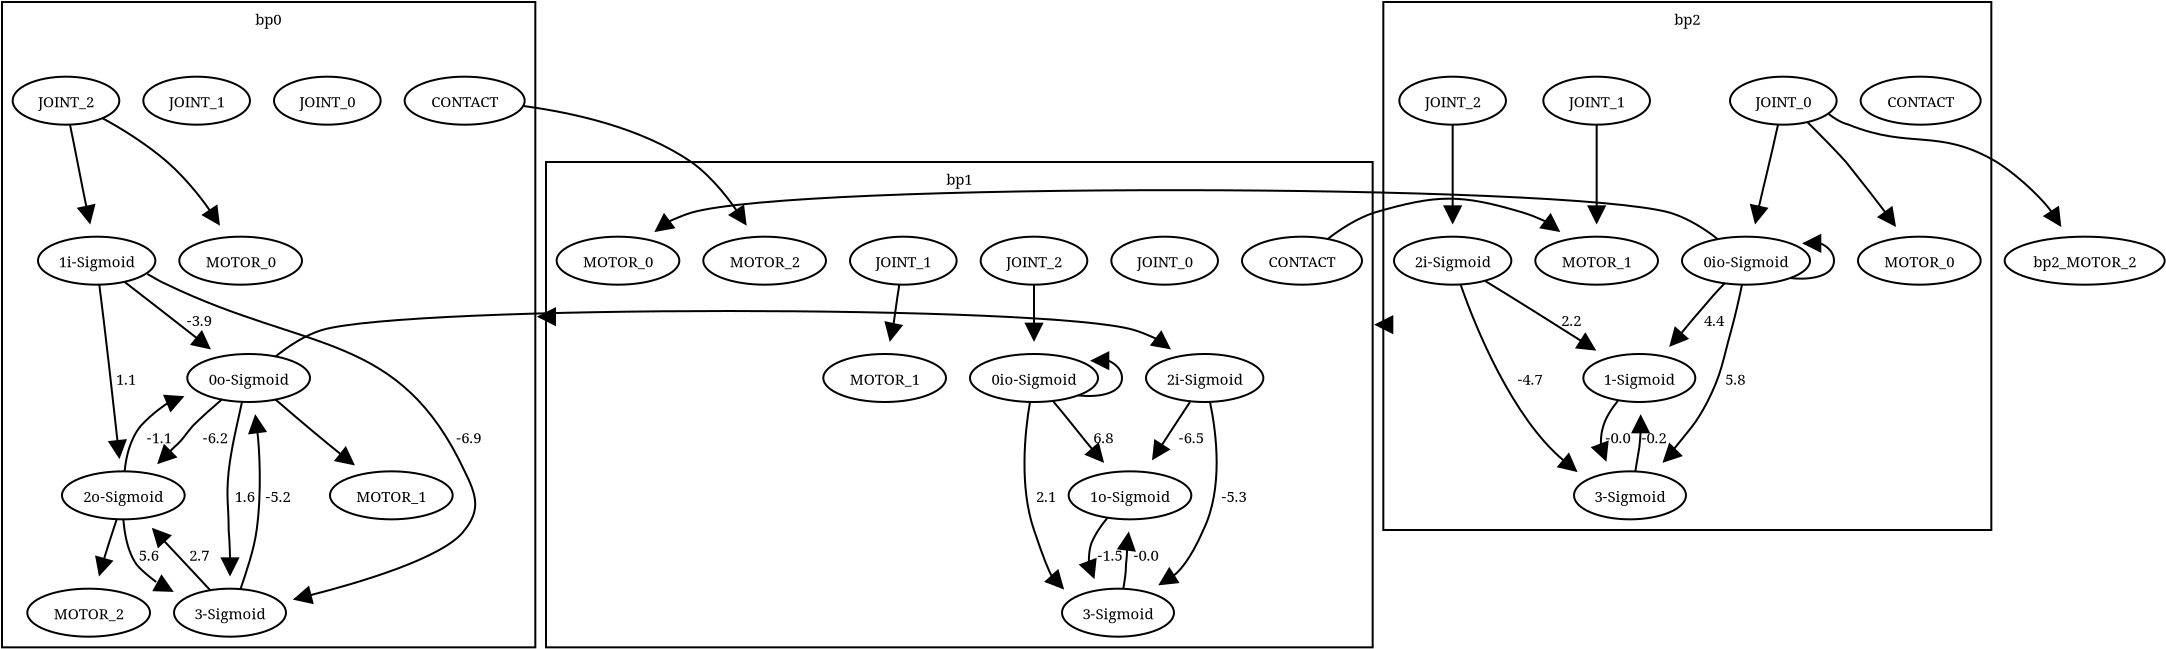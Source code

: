 <?xml version="1.0" encoding="UTF-8"?>
<dia:diagram xmlns:dia="http://www.lysator.liu.se/~alla/dia/">
  <dia:layer name="Background" visible="true">
<dia:group>
    <dia:object type="Standard - Polygon" version="0" id="cluster0">
       <dia:attribute name="poly_points">
        <dia:point val="0.867,31.6"/>
        <dia:point val="27.533,31.6"/>
        <dia:point val="27.533,-0.667"/>
        <dia:point val="0.867,-0.667"/>
      </dia:attribute>
      <dia:attribute name="obj_pos">
        <dia:point val="0.867,31.6"/>
      </dia:attribute>
      <dia:attribute name="obj_bb">
        <dia:rectangle val="0.757,-0.777;27.643,31.71"/>
      </dia:attribute>
      <dia:attribute name="show_background">
        <dia:boolean val="true"/>
      </dia:attribute>
    </dia:object>
    <dia:object type="Standard - Text" version="0" id="0">
      <dia:attribute name="text">
        <dia:composite type="text">
          <dia:attribute name="string">
            <dia:string>#bp0#</dia:string>
          </dia:attribute>
          <dia:attribute name="font">
            <dia:font name="Times-Roman"/>
          </dia:attribute>
          <dia:attribute name="height">
            <dia:real val="0.933"/>
          </dia:attribute>
          <dia:attribute name="pos">
            <dia:point val="14.2,0.467"/>
          </dia:attribute>
          <dia:attribute name="color">
            <dia:color val="#000000"/>
          </dia:attribute>
          <dia:attribute name="alignment">
            <dia:enum val="1"/>
          </dia:attribute>
        </dia:composite>
      </dia:attribute>
      <dia:attribute name="obj_pos">
        <dia:point val="14.2,0.467"/>
      </dia:attribute>
      <dia:attribute name="obj_bb">
        <dia:rectangle val="13.433,0.067;14.967,0.867"/>
      </dia:attribute>
    </dia:object>
<dia:group>
    <dia:object type="Standard - Ellipse" version="0" id="2">
      <dia:attribute name="elem_corner">
        <dia:point val="10.133,16.933"/>
      </dia:attribute>
      <dia:attribute name="elem_width">
        <dia:real val="6.133"/>
      </dia:attribute>
      <dia:attribute name="elem_height">
        <dia:real val="2.4"/>
      </dia:attribute>
      <dia:attribute name="obj_pos">
        <dia:point val="10.133,16.933"/>
      </dia:attribute>
      <dia:attribute name="obj_bb">
        <dia:rectangle val="10.023,16.823;16.377,19.443"/>
      </dia:attribute>
      <dia:attribute name="show_background">
        <dia:boolean val="true"/>
      </dia:attribute>
    </dia:object>
    <dia:object type="Standard - Text" version="0" id="0">
      <dia:attribute name="text">
        <dia:composite type="text">
          <dia:attribute name="string">
            <dia:string>#0o&#45;Sigmoid#</dia:string>
          </dia:attribute>
          <dia:attribute name="font">
            <dia:font name="Times-Roman"/>
          </dia:attribute>
          <dia:attribute name="height">
            <dia:real val="0.933"/>
          </dia:attribute>
          <dia:attribute name="pos">
            <dia:point val="13.2,18.467"/>
          </dia:attribute>
          <dia:attribute name="color">
            <dia:color val="#000000"/>
          </dia:attribute>
          <dia:attribute name="alignment">
            <dia:enum val="1"/>
          </dia:attribute>
        </dia:composite>
      </dia:attribute>
      <dia:attribute name="obj_pos">
        <dia:point val="13.2,18.467"/>
      </dia:attribute>
      <dia:attribute name="obj_bb">
        <dia:rectangle val="11,18.067;15.4,18.867"/>
      </dia:attribute>
    </dia:object>
</dia:group>
    <dia:object type="Standard - BezierLine" version="0" id="00">
       <dia:attribute name="bez_points">
        <dia:point val="11.867,19.2"/>
        <dia:point val="11.4,19.6"/>
        <dia:point val="10.867,20.067"/>
        <dia:point val="10.4,20.533"/>
        <dia:point val="10,21"/>
        <dia:point val="9.933,21.2"/>
        <dia:point val="9.467,21.6"/>
        <dia:point val="9.2,21.867"/>
        <dia:point val="8.933,22.133"/>
        <dia:point val="8.667,22.4"/>
      </dia:attribute>
      <dia:attribute name="obj_pos">
        <dia:point val="11.867,19.2"/>
      </dia:attribute>
      <dia:attribute name="obj_bb">
        <dia:rectangle val="8.557,22.29;8.777,22.51"/>
      </dia:attribute>
      <dia:attribute name="end_arrow">
          <dia:enum val="3"/>
      </dia:attribute>
      <dia:attribute name="end_arrow_length">
      	<dia:real val="0.8"/>
      </dia:attribute>
		 <dia:attribute name="end_arrow_width">
			<dia:real val="0.8"/>
      </dia:attribute>
      <dia:attribute name="conn_endpoints">
        <dia:point val="11.867,19.2"/>
        <dia:point val="8.667,22.4"/>
      </dia:attribute>
      <dia:connections>
        <dia:connection handle="0" to="2" connection="5"/>
        <dia:connection handle="9" to="4" connection="2"/>
      </dia:connections>
    </dia:object>
    <dia:object type="Standard - Text" version="0" id="0">
      <dia:attribute name="text">
        <dia:composite type="text">
          <dia:attribute name="string">
            <dia:string>#&#45;6.2#</dia:string>
          </dia:attribute>
          <dia:attribute name="font">
            <dia:font name="Times-Roman"/>
          </dia:attribute>
          <dia:attribute name="height">
            <dia:real val="0.933"/>
          </dia:attribute>
          <dia:attribute name="pos">
            <dia:point val="11.533,21.4"/>
          </dia:attribute>
          <dia:attribute name="color">
            <dia:color val="#000000"/>
          </dia:attribute>
          <dia:attribute name="alignment">
            <dia:enum val="1"/>
          </dia:attribute>
        </dia:composite>
      </dia:attribute>
      <dia:attribute name="obj_pos">
        <dia:point val="11.533,21.4"/>
      </dia:attribute>
      <dia:attribute name="obj_bb">
        <dia:rectangle val="10.767,21;12.3,21.8"/>
      </dia:attribute>
    </dia:object>
    <dia:object type="Standard - BezierLine" version="0" id="00">
       <dia:attribute name="bez_points">
        <dia:point val="12.867,19.333"/>
        <dia:point val="12.667,20.267"/>
        <dia:point val="12.333,21.6"/>
        <dia:point val="12.2,22.8"/>
        <dia:point val="12.067,24.133"/>
        <dia:point val="12.2,24.467"/>
        <dia:point val="12.2,25.733"/>
        <dia:point val="12.267,26.467"/>
        <dia:point val="12.267,27.267"/>
        <dia:point val="12.267,28"/>
      </dia:attribute>
      <dia:attribute name="obj_pos">
        <dia:point val="12.867,19.333"/>
      </dia:attribute>
      <dia:attribute name="obj_bb">
        <dia:rectangle val="11.957,24.023;12.377,28.11"/>
      </dia:attribute>
      <dia:attribute name="end_arrow">
          <dia:enum val="3"/>
      </dia:attribute>
      <dia:attribute name="end_arrow_length">
      	<dia:real val="0.8"/>
      </dia:attribute>
		 <dia:attribute name="end_arrow_width">
			<dia:real val="0.8"/>
      </dia:attribute>
      <dia:attribute name="conn_endpoints">
        <dia:point val="12.867,19.333"/>
        <dia:point val="12.267,28"/>
      </dia:attribute>
      <dia:connections>
        <dia:connection handle="0" to="2" connection="5"/>
        <dia:connection handle="9" to="5" connection="1"/>
      </dia:connections>
    </dia:object>
    <dia:object type="Standard - Text" version="0" id="0">
      <dia:attribute name="text">
        <dia:composite type="text">
          <dia:attribute name="string">
            <dia:string>#1.6#</dia:string>
          </dia:attribute>
          <dia:attribute name="font">
            <dia:font name="Times-Roman"/>
          </dia:attribute>
          <dia:attribute name="height">
            <dia:real val="0.933"/>
          </dia:attribute>
          <dia:attribute name="pos">
            <dia:point val="13,24.333"/>
          </dia:attribute>
          <dia:attribute name="color">
            <dia:color val="#000000"/>
          </dia:attribute>
          <dia:attribute name="alignment">
            <dia:enum val="1"/>
          </dia:attribute>
        </dia:composite>
      </dia:attribute>
      <dia:attribute name="obj_pos">
        <dia:point val="13,24.333"/>
      </dia:attribute>
      <dia:attribute name="obj_bb">
        <dia:rectangle val="12.433,23.933;13.567,24.733"/>
      </dia:attribute>
    </dia:object>
    <dia:object type="Standard - BezierLine" version="0" id="00">
       <dia:attribute name="bez_points">
        <dia:point val="14.533,19.2"/>
        <dia:point val="15.6,20.133"/>
        <dia:point val="17.2,21.467"/>
        <dia:point val="18.467,22.467"/>
      </dia:attribute>
      <dia:attribute name="obj_pos">
        <dia:point val="14.533,19.2"/>
      </dia:attribute>
      <dia:attribute name="obj_bb">
        <dia:rectangle val="14.423,19.09;18.577,22.577"/>
      </dia:attribute>
      <dia:attribute name="end_arrow">
          <dia:enum val="3"/>
      </dia:attribute>
      <dia:attribute name="end_arrow_length">
      	<dia:real val="0.8"/>
      </dia:attribute>
		 <dia:attribute name="end_arrow_width">
			<dia:real val="0.8"/>
      </dia:attribute>
      <dia:attribute name="conn_endpoints">
        <dia:point val="14.533,19.2"/>
        <dia:point val="18.467,22.467"/>
      </dia:attribute>
      <dia:connections>
        <dia:connection handle="0" to="2" connection="7"/>
        <dia:connection handle="3" to="20" connection="0"/>
      </dia:connections>
    </dia:object>
<dia:group>
    <dia:object type="Standard - Ellipse" version="0" id="3">
      <dia:attribute name="elem_corner">
        <dia:point val="2.667,11.067"/>
      </dia:attribute>
      <dia:attribute name="elem_width">
        <dia:real val="5.867"/>
      </dia:attribute>
      <dia:attribute name="elem_height">
        <dia:real val="2.4"/>
      </dia:attribute>
      <dia:attribute name="obj_pos">
        <dia:point val="2.667,11.067"/>
      </dia:attribute>
      <dia:attribute name="obj_bb">
        <dia:rectangle val="2.557,10.957;8.643,13.577"/>
      </dia:attribute>
      <dia:attribute name="show_background">
        <dia:boolean val="true"/>
      </dia:attribute>
    </dia:object>
    <dia:object type="Standard - Text" version="0" id="0">
      <dia:attribute name="text">
        <dia:composite type="text">
          <dia:attribute name="string">
            <dia:string>#1i&#45;Sigmoid#</dia:string>
          </dia:attribute>
          <dia:attribute name="font">
            <dia:font name="Times-Roman"/>
          </dia:attribute>
          <dia:attribute name="height">
            <dia:real val="0.933"/>
          </dia:attribute>
          <dia:attribute name="pos">
            <dia:point val="5.6,12.6"/>
          </dia:attribute>
          <dia:attribute name="color">
            <dia:color val="#000000"/>
          </dia:attribute>
          <dia:attribute name="alignment">
            <dia:enum val="1"/>
          </dia:attribute>
        </dia:composite>
      </dia:attribute>
      <dia:attribute name="obj_pos">
        <dia:point val="5.6,12.6"/>
      </dia:attribute>
      <dia:attribute name="obj_bb">
        <dia:rectangle val="3.5,12.2;7.7,13"/>
      </dia:attribute>
    </dia:object>
</dia:group>
    <dia:object type="Standard - BezierLine" version="0" id="00">
       <dia:attribute name="bez_points">
        <dia:point val="7,13.333"/>
        <dia:point val="8.2,14.267"/>
        <dia:point val="9.933,15.6"/>
        <dia:point val="11.267,16.667"/>
      </dia:attribute>
      <dia:attribute name="obj_pos">
        <dia:point val="7,13.333"/>
      </dia:attribute>
      <dia:attribute name="obj_bb">
        <dia:rectangle val="6.89,13.223;11.377,16.777"/>
      </dia:attribute>
      <dia:attribute name="end_arrow">
          <dia:enum val="3"/>
      </dia:attribute>
      <dia:attribute name="end_arrow_length">
      	<dia:real val="0.8"/>
      </dia:attribute>
		 <dia:attribute name="end_arrow_width">
			<dia:real val="0.8"/>
      </dia:attribute>
      <dia:attribute name="conn_endpoints">
        <dia:point val="7,13.333"/>
        <dia:point val="11.267,16.667"/>
      </dia:attribute>
      <dia:connections>
        <dia:connection handle="0" to="3" connection="7"/>
        <dia:connection handle="3" to="2" connection="0"/>
      </dia:connections>
    </dia:object>
    <dia:object type="Standard - Text" version="0" id="0">
      <dia:attribute name="text">
        <dia:composite type="text">
          <dia:attribute name="string">
            <dia:string>#&#45;3.9#</dia:string>
          </dia:attribute>
          <dia:attribute name="font">
            <dia:font name="Times-Roman"/>
          </dia:attribute>
          <dia:attribute name="height">
            <dia:real val="0.933"/>
          </dia:attribute>
          <dia:attribute name="pos">
            <dia:point val="10.733,15.533"/>
          </dia:attribute>
          <dia:attribute name="color">
            <dia:color val="#000000"/>
          </dia:attribute>
          <dia:attribute name="alignment">
            <dia:enum val="1"/>
          </dia:attribute>
        </dia:composite>
      </dia:attribute>
      <dia:attribute name="obj_pos">
        <dia:point val="10.733,15.533"/>
      </dia:attribute>
      <dia:attribute name="obj_bb">
        <dia:rectangle val="9.967,15.133;11.5,15.933"/>
      </dia:attribute>
    </dia:object>
    <dia:object type="Standard - BezierLine" version="0" id="00">
       <dia:attribute name="bez_points">
        <dia:point val="5.733,13.467"/>
        <dia:point val="6,15.533"/>
        <dia:point val="6.467,19.667"/>
        <dia:point val="6.733,22.133"/>
      </dia:attribute>
      <dia:attribute name="obj_pos">
        <dia:point val="5.733,13.467"/>
      </dia:attribute>
      <dia:attribute name="obj_bb">
        <dia:rectangle val="5.623,13.357;6.843,22.243"/>
      </dia:attribute>
      <dia:attribute name="end_arrow">
          <dia:enum val="3"/>
      </dia:attribute>
      <dia:attribute name="end_arrow_length">
      	<dia:real val="0.8"/>
      </dia:attribute>
		 <dia:attribute name="end_arrow_width">
			<dia:real val="0.8"/>
      </dia:attribute>
      <dia:attribute name="conn_endpoints">
        <dia:point val="5.733,13.467"/>
        <dia:point val="6.733,22.133"/>
      </dia:attribute>
      <dia:connections>
        <dia:connection handle="0" to="3" connection="7"/>
        <dia:connection handle="3" to="4" connection="0"/>
      </dia:connections>
    </dia:object>
    <dia:object type="Standard - Text" version="0" id="0">
      <dia:attribute name="text">
        <dia:composite type="text">
          <dia:attribute name="string">
            <dia:string>#1.1#</dia:string>
          </dia:attribute>
          <dia:attribute name="font">
            <dia:font name="Times-Roman"/>
          </dia:attribute>
          <dia:attribute name="height">
            <dia:real val="0.933"/>
          </dia:attribute>
          <dia:attribute name="pos">
            <dia:point val="7.067,18.467"/>
          </dia:attribute>
          <dia:attribute name="color">
            <dia:color val="#000000"/>
          </dia:attribute>
          <dia:attribute name="alignment">
            <dia:enum val="1"/>
          </dia:attribute>
        </dia:composite>
      </dia:attribute>
      <dia:attribute name="obj_pos">
        <dia:point val="7.067,18.467"/>
      </dia:attribute>
      <dia:attribute name="obj_bb">
        <dia:rectangle val="6.5,18.067;7.633,18.867"/>
      </dia:attribute>
    </dia:object>
    <dia:object type="Standard - BezierLine" version="0" id="00">
       <dia:attribute name="bez_points">
        <dia:point val="8.133,12.933"/>
        <dia:point val="8.4,13.067"/>
        <dia:point val="8.667,13.267"/>
        <dia:point val="9.133,13.467"/>
        <dia:point val="16.2,16.867"/>
        <dia:point val="20.733,15.8"/>
        <dia:point val="24,22.8"/>
        <dia:point val="24.6,24"/>
        <dia:point val="24.8,24.733"/>
        <dia:point val="24,25.733"/>
        <dia:point val="23,27.133"/>
        <dia:point val="18.6,28.4"/>
        <dia:point val="15.467,29.2"/>
      </dia:attribute>
      <dia:attribute name="obj_pos">
        <dia:point val="8.133,12.933"/>
      </dia:attribute>
      <dia:attribute name="obj_bb">
        <dia:rectangle val="8.023,12.823;15.577,29.31"/>
      </dia:attribute>
      <dia:attribute name="end_arrow">
          <dia:enum val="3"/>
      </dia:attribute>
      <dia:attribute name="end_arrow_length">
      	<dia:real val="0.8"/>
      </dia:attribute>
		 <dia:attribute name="end_arrow_width">
			<dia:real val="0.8"/>
      </dia:attribute>
      <dia:attribute name="conn_endpoints">
        <dia:point val="8.133,12.933"/>
        <dia:point val="15.467,29.2"/>
      </dia:attribute>
      <dia:connections>
        <dia:connection handle="0" to="3" connection="7"/>
        <dia:connection handle="12" to="5" connection="2"/>
      </dia:connections>
    </dia:object>
    <dia:object type="Standard - Text" version="0" id="0">
      <dia:attribute name="text">
        <dia:composite type="text">
          <dia:attribute name="string">
            <dia:string>#&#45;6.9#</dia:string>
          </dia:attribute>
          <dia:attribute name="font">
            <dia:font name="Times-Roman"/>
          </dia:attribute>
          <dia:attribute name="height">
            <dia:real val="0.933"/>
          </dia:attribute>
          <dia:attribute name="pos">
            <dia:point val="24.2,21.4"/>
          </dia:attribute>
          <dia:attribute name="color">
            <dia:color val="#000000"/>
          </dia:attribute>
          <dia:attribute name="alignment">
            <dia:enum val="1"/>
          </dia:attribute>
        </dia:composite>
      </dia:attribute>
      <dia:attribute name="obj_pos">
        <dia:point val="24.2,21.4"/>
      </dia:attribute>
      <dia:attribute name="obj_bb">
        <dia:rectangle val="23.433,21;24.967,21.8"/>
      </dia:attribute>
    </dia:object>
<dia:group>
    <dia:object type="Standard - Ellipse" version="0" id="4">
      <dia:attribute name="elem_corner">
        <dia:point val="3.867,22.8"/>
      </dia:attribute>
      <dia:attribute name="elem_width">
        <dia:real val="6.133"/>
      </dia:attribute>
      <dia:attribute name="elem_height">
        <dia:real val="2.4"/>
      </dia:attribute>
      <dia:attribute name="obj_pos">
        <dia:point val="3.867,22.8"/>
      </dia:attribute>
      <dia:attribute name="obj_bb">
        <dia:rectangle val="3.757,22.69;10.11,25.31"/>
      </dia:attribute>
      <dia:attribute name="show_background">
        <dia:boolean val="true"/>
      </dia:attribute>
    </dia:object>
    <dia:object type="Standard - Text" version="0" id="0">
      <dia:attribute name="text">
        <dia:composite type="text">
          <dia:attribute name="string">
            <dia:string>#2o&#45;Sigmoid#</dia:string>
          </dia:attribute>
          <dia:attribute name="font">
            <dia:font name="Times-Roman"/>
          </dia:attribute>
          <dia:attribute name="height">
            <dia:real val="0.933"/>
          </dia:attribute>
          <dia:attribute name="pos">
            <dia:point val="6.933,24.333"/>
          </dia:attribute>
          <dia:attribute name="color">
            <dia:color val="#000000"/>
          </dia:attribute>
          <dia:attribute name="alignment">
            <dia:enum val="1"/>
          </dia:attribute>
        </dia:composite>
      </dia:attribute>
      <dia:attribute name="obj_pos">
        <dia:point val="6.933,24.333"/>
      </dia:attribute>
      <dia:attribute name="obj_bb">
        <dia:rectangle val="4.733,23.933;9.133,24.733"/>
      </dia:attribute>
    </dia:object>
</dia:group>
    <dia:object type="Standard - BezierLine" version="0" id="00">
       <dia:attribute name="bez_points">
        <dia:point val="7,22.8"/>
        <dia:point val="7.067,22.067"/>
        <dia:point val="7.267,21.2"/>
        <dia:point val="7.8,20.533"/>
        <dia:point val="8.4,19.867"/>
        <dia:point val="9.133,19.4"/>
        <dia:point val="9.933,19.067"/>
      </dia:attribute>
      <dia:attribute name="obj_pos">
        <dia:point val="7,22.8"/>
      </dia:attribute>
      <dia:attribute name="obj_bb">
        <dia:rectangle val="9.823,18.957;10.043,19.177"/>
      </dia:attribute>
      <dia:attribute name="end_arrow">
          <dia:enum val="3"/>
      </dia:attribute>
      <dia:attribute name="end_arrow_length">
      	<dia:real val="0.8"/>
      </dia:attribute>
		 <dia:attribute name="end_arrow_width">
			<dia:real val="0.8"/>
      </dia:attribute>
      <dia:attribute name="conn_endpoints">
        <dia:point val="7,22.8"/>
        <dia:point val="9.933,19.067"/>
      </dia:attribute>
      <dia:connections>
        <dia:connection handle="0" to="4" connection="2"/>
        <dia:connection handle="6" to="2" connection="5"/>
      </dia:connections>
    </dia:object>
    <dia:object type="Standard - Text" version="0" id="0">
      <dia:attribute name="text">
        <dia:composite type="text">
          <dia:attribute name="string">
            <dia:string>#&#45;1.1#</dia:string>
          </dia:attribute>
          <dia:attribute name="font">
            <dia:font name="Times-Roman"/>
          </dia:attribute>
          <dia:attribute name="height">
            <dia:real val="0.933"/>
          </dia:attribute>
          <dia:attribute name="pos">
            <dia:point val="8.733,21.4"/>
          </dia:attribute>
          <dia:attribute name="color">
            <dia:color val="#000000"/>
          </dia:attribute>
          <dia:attribute name="alignment">
            <dia:enum val="1"/>
          </dia:attribute>
        </dia:composite>
      </dia:attribute>
      <dia:attribute name="obj_pos">
        <dia:point val="8.733,21.4"/>
      </dia:attribute>
      <dia:attribute name="obj_bb">
        <dia:rectangle val="8.033,21;9.433,21.8"/>
      </dia:attribute>
    </dia:object>
    <dia:object type="Standard - BezierLine" version="0" id="00">
       <dia:attribute name="bez_points">
        <dia:point val="6.933,25.2"/>
        <dia:point val="7,25.933"/>
        <dia:point val="7.133,26.8"/>
        <dia:point val="7.6,27.467"/>
        <dia:point val="7.933,27.867"/>
        <dia:point val="8.667,28.4"/>
        <dia:point val="9.4,28.8"/>
      </dia:attribute>
      <dia:attribute name="obj_pos">
        <dia:point val="6.933,25.2"/>
      </dia:attribute>
      <dia:attribute name="obj_bb">
        <dia:rectangle val="6.823,25.09;9.51,28.91"/>
      </dia:attribute>
      <dia:attribute name="end_arrow">
          <dia:enum val="3"/>
      </dia:attribute>
      <dia:attribute name="end_arrow_length">
      	<dia:real val="0.8"/>
      </dia:attribute>
		 <dia:attribute name="end_arrow_width">
			<dia:real val="0.8"/>
      </dia:attribute>
      <dia:attribute name="conn_endpoints">
        <dia:point val="6.933,25.2"/>
        <dia:point val="9.4,28.8"/>
      </dia:attribute>
      <dia:connections>
        <dia:connection handle="0" to="4" connection="6"/>
        <dia:connection handle="6" to="5" connection="0"/>
      </dia:connections>
    </dia:object>
    <dia:object type="Standard - Text" version="0" id="0">
      <dia:attribute name="text">
        <dia:composite type="text">
          <dia:attribute name="string">
            <dia:string>#5.6#</dia:string>
          </dia:attribute>
          <dia:attribute name="font">
            <dia:font name="Times-Roman"/>
          </dia:attribute>
          <dia:attribute name="height">
            <dia:real val="0.933"/>
          </dia:attribute>
          <dia:attribute name="pos">
            <dia:point val="8.2,27.267"/>
          </dia:attribute>
          <dia:attribute name="color">
            <dia:color val="#000000"/>
          </dia:attribute>
          <dia:attribute name="alignment">
            <dia:enum val="1"/>
          </dia:attribute>
        </dia:composite>
      </dia:attribute>
      <dia:attribute name="obj_pos">
        <dia:point val="8.2,27.267"/>
      </dia:attribute>
      <dia:attribute name="obj_bb">
        <dia:rectangle val="7.6,26.867;8.8,27.667"/>
      </dia:attribute>
    </dia:object>
    <dia:object type="Standard - BezierLine" version="0" id="00">
       <dia:attribute name="bez_points">
        <dia:point val="6.6,25.2"/>
        <dia:point val="6.333,26"/>
        <dia:point val="6,27.067"/>
        <dia:point val="5.733,28"/>
      </dia:attribute>
      <dia:attribute name="obj_pos">
        <dia:point val="6.6,25.2"/>
      </dia:attribute>
      <dia:attribute name="obj_bb">
        <dia:rectangle val="5.623,27.89;5.843,28.11"/>
      </dia:attribute>
      <dia:attribute name="end_arrow">
          <dia:enum val="3"/>
      </dia:attribute>
      <dia:attribute name="end_arrow_length">
      	<dia:real val="0.8"/>
      </dia:attribute>
		 <dia:attribute name="end_arrow_width">
			<dia:real val="0.8"/>
      </dia:attribute>
      <dia:attribute name="conn_endpoints">
        <dia:point val="6.6,25.2"/>
        <dia:point val="5.733,28"/>
      </dia:attribute>
      <dia:connections>
        <dia:connection handle="0" to="4" connection="5"/>
        <dia:connection handle="3" to="21" connection="2"/>
      </dia:connections>
    </dia:object>
<dia:group>
    <dia:object type="Standard - Ellipse" version="0" id="5">
      <dia:attribute name="elem_corner">
        <dia:point val="9.467,28.667"/>
      </dia:attribute>
      <dia:attribute name="elem_width">
        <dia:real val="5.6"/>
      </dia:attribute>
      <dia:attribute name="elem_height">
        <dia:real val="2.4"/>
      </dia:attribute>
      <dia:attribute name="obj_pos">
        <dia:point val="9.467,28.667"/>
      </dia:attribute>
      <dia:attribute name="obj_bb">
        <dia:rectangle val="9.357,28.557;15.177,31.177"/>
      </dia:attribute>
      <dia:attribute name="show_background">
        <dia:boolean val="true"/>
      </dia:attribute>
    </dia:object>
    <dia:object type="Standard - Text" version="0" id="0">
      <dia:attribute name="text">
        <dia:composite type="text">
          <dia:attribute name="string">
            <dia:string>#3&#45;Sigmoid#</dia:string>
          </dia:attribute>
          <dia:attribute name="font">
            <dia:font name="Times-Roman"/>
          </dia:attribute>
          <dia:attribute name="height">
            <dia:real val="0.933"/>
          </dia:attribute>
          <dia:attribute name="pos">
            <dia:point val="12.267,30.2"/>
          </dia:attribute>
          <dia:attribute name="color">
            <dia:color val="#000000"/>
          </dia:attribute>
          <dia:attribute name="alignment">
            <dia:enum val="1"/>
          </dia:attribute>
        </dia:composite>
      </dia:attribute>
      <dia:attribute name="obj_pos">
        <dia:point val="12.267,30.2"/>
      </dia:attribute>
      <dia:attribute name="obj_bb">
        <dia:rectangle val="10.3,29.8;14.233,30.6"/>
      </dia:attribute>
    </dia:object>
</dia:group>
    <dia:object type="Standard - BezierLine" version="0" id="00">
       <dia:attribute name="bez_points">
        <dia:point val="12.8,28.667"/>
        <dia:point val="13.067,27.867"/>
        <dia:point val="13.467,26.733"/>
        <dia:point val="13.6,25.733"/>
        <dia:point val="13.867,23.8"/>
        <dia:point val="13.733,21.6"/>
        <dia:point val="13.533,20"/>
      </dia:attribute>
      <dia:attribute name="obj_pos">
        <dia:point val="12.8,28.667"/>
      </dia:attribute>
      <dia:attribute name="obj_bb">
        <dia:rectangle val="13.423,19.89;13.977,23.91"/>
      </dia:attribute>
      <dia:attribute name="end_arrow">
          <dia:enum val="3"/>
      </dia:attribute>
      <dia:attribute name="end_arrow_length">
      	<dia:real val="0.8"/>
      </dia:attribute>
		 <dia:attribute name="end_arrow_width">
			<dia:real val="0.8"/>
      </dia:attribute>
      <dia:attribute name="conn_endpoints">
        <dia:point val="12.8,28.667"/>
        <dia:point val="13.533,20"/>
      </dia:attribute>
      <dia:connections>
        <dia:connection handle="0" to="5" connection="2"/>
        <dia:connection handle="6" to="2" connection="7"/>
      </dia:connections>
    </dia:object>
    <dia:object type="Standard - Text" version="0" id="0">
      <dia:attribute name="text">
        <dia:composite type="text">
          <dia:attribute name="string">
            <dia:string>#&#45;5.2#</dia:string>
          </dia:attribute>
          <dia:attribute name="font">
            <dia:font name="Times-Roman"/>
          </dia:attribute>
          <dia:attribute name="height">
            <dia:real val="0.933"/>
          </dia:attribute>
          <dia:attribute name="pos">
            <dia:point val="14.667,24.333"/>
          </dia:attribute>
          <dia:attribute name="color">
            <dia:color val="#000000"/>
          </dia:attribute>
          <dia:attribute name="alignment">
            <dia:enum val="1"/>
          </dia:attribute>
        </dia:composite>
      </dia:attribute>
      <dia:attribute name="obj_pos">
        <dia:point val="14.667,24.333"/>
      </dia:attribute>
      <dia:attribute name="obj_bb">
        <dia:rectangle val="13.9,23.933;15.433,24.733"/>
      </dia:attribute>
    </dia:object>
    <dia:object type="Standard - BezierLine" version="0" id="00">
       <dia:attribute name="bez_points">
        <dia:point val="11.267,28.733"/>
        <dia:point val="10.467,27.867"/>
        <dia:point val="9.333,26.667"/>
        <dia:point val="8.4,25.667"/>
      </dia:attribute>
      <dia:attribute name="obj_pos">
        <dia:point val="11.267,28.733"/>
      </dia:attribute>
      <dia:attribute name="obj_bb">
        <dia:rectangle val="8.29,25.557;11.377,28.843"/>
      </dia:attribute>
      <dia:attribute name="end_arrow">
          <dia:enum val="3"/>
      </dia:attribute>
      <dia:attribute name="end_arrow_length">
      	<dia:real val="0.8"/>
      </dia:attribute>
		 <dia:attribute name="end_arrow_width">
			<dia:real val="0.8"/>
      </dia:attribute>
      <dia:attribute name="conn_endpoints">
        <dia:point val="11.267,28.733"/>
        <dia:point val="8.4,25.667"/>
      </dia:attribute>
      <dia:connections>
        <dia:connection handle="0" to="5" connection="0"/>
        <dia:connection handle="3" to="4" connection="7"/>
      </dia:connections>
    </dia:object>
    <dia:object type="Standard - Text" version="0" id="0">
      <dia:attribute name="text">
        <dia:composite type="text">
          <dia:attribute name="string">
            <dia:string>#2.7#</dia:string>
          </dia:attribute>
          <dia:attribute name="font">
            <dia:font name="Times-Roman"/>
          </dia:attribute>
          <dia:attribute name="height">
            <dia:real val="0.933"/>
          </dia:attribute>
          <dia:attribute name="pos">
            <dia:point val="10.733,27.267"/>
          </dia:attribute>
          <dia:attribute name="color">
            <dia:color val="#000000"/>
          </dia:attribute>
          <dia:attribute name="alignment">
            <dia:enum val="1"/>
          </dia:attribute>
        </dia:composite>
      </dia:attribute>
      <dia:attribute name="obj_pos">
        <dia:point val="10.733,27.267"/>
      </dia:attribute>
      <dia:attribute name="obj_bb">
        <dia:rectangle val="10.133,26.867;11.333,27.667"/>
      </dia:attribute>
    </dia:object>
<dia:group>
    <dia:object type="Standard - Ellipse" version="0" id="15">
      <dia:attribute name="elem_corner">
        <dia:point val="21,3.067"/>
      </dia:attribute>
      <dia:attribute name="elem_width">
        <dia:real val="6"/>
      </dia:attribute>
      <dia:attribute name="elem_height">
        <dia:real val="2.4"/>
      </dia:attribute>
      <dia:attribute name="obj_pos">
        <dia:point val="21,3.067"/>
      </dia:attribute>
      <dia:attribute name="obj_bb">
        <dia:rectangle val="20.89,2.957;27.11,5.577"/>
      </dia:attribute>
      <dia:attribute name="show_background">
        <dia:boolean val="true"/>
      </dia:attribute>
    </dia:object>
    <dia:object type="Standard - Text" version="0" id="0">
      <dia:attribute name="text">
        <dia:composite type="text">
          <dia:attribute name="string">
            <dia:string>#CONTACT#</dia:string>
          </dia:attribute>
          <dia:attribute name="font">
            <dia:font name="Times-Roman"/>
          </dia:attribute>
          <dia:attribute name="height">
            <dia:real val="0.933"/>
          </dia:attribute>
          <dia:attribute name="pos">
            <dia:point val="24,4.6"/>
          </dia:attribute>
          <dia:attribute name="color">
            <dia:color val="#000000"/>
          </dia:attribute>
          <dia:attribute name="alignment">
            <dia:enum val="1"/>
          </dia:attribute>
        </dia:composite>
      </dia:attribute>
      <dia:attribute name="obj_pos">
        <dia:point val="24,4.6"/>
      </dia:attribute>
      <dia:attribute name="obj_bb">
        <dia:rectangle val="21.833,4.2;26.167,5"/>
      </dia:attribute>
    </dia:object>
</dia:group>
<dia:group>
    <dia:object type="Standard - Ellipse" version="0" id="16">
      <dia:attribute name="elem_corner">
        <dia:point val="14.467,3.067"/>
      </dia:attribute>
      <dia:attribute name="elem_width">
        <dia:real val="5.333"/>
      </dia:attribute>
      <dia:attribute name="elem_height">
        <dia:real val="2.4"/>
      </dia:attribute>
      <dia:attribute name="obj_pos">
        <dia:point val="14.467,3.067"/>
      </dia:attribute>
      <dia:attribute name="obj_bb">
        <dia:rectangle val="14.357,2.957;19.91,5.577"/>
      </dia:attribute>
      <dia:attribute name="show_background">
        <dia:boolean val="true"/>
      </dia:attribute>
    </dia:object>
    <dia:object type="Standard - Text" version="0" id="0">
      <dia:attribute name="text">
        <dia:composite type="text">
          <dia:attribute name="string">
            <dia:string>#JOINT_0#</dia:string>
          </dia:attribute>
          <dia:attribute name="font">
            <dia:font name="Times-Roman"/>
          </dia:attribute>
          <dia:attribute name="height">
            <dia:real val="0.933"/>
          </dia:attribute>
          <dia:attribute name="pos">
            <dia:point val="17.133,4.6"/>
          </dia:attribute>
          <dia:attribute name="color">
            <dia:color val="#000000"/>
          </dia:attribute>
          <dia:attribute name="alignment">
            <dia:enum val="1"/>
          </dia:attribute>
        </dia:composite>
      </dia:attribute>
      <dia:attribute name="obj_pos">
        <dia:point val="17.133,4.6"/>
      </dia:attribute>
      <dia:attribute name="obj_bb">
        <dia:rectangle val="15.3,4.2;18.967,5"/>
      </dia:attribute>
    </dia:object>
</dia:group>
<dia:group>
    <dia:object type="Standard - Ellipse" version="0" id="17">
      <dia:attribute name="elem_corner">
        <dia:point val="7.933,3.067"/>
      </dia:attribute>
      <dia:attribute name="elem_width">
        <dia:real val="5.333"/>
      </dia:attribute>
      <dia:attribute name="elem_height">
        <dia:real val="2.4"/>
      </dia:attribute>
      <dia:attribute name="obj_pos">
        <dia:point val="7.933,3.067"/>
      </dia:attribute>
      <dia:attribute name="obj_bb">
        <dia:rectangle val="7.823,2.957;13.377,5.577"/>
      </dia:attribute>
      <dia:attribute name="show_background">
        <dia:boolean val="true"/>
      </dia:attribute>
    </dia:object>
    <dia:object type="Standard - Text" version="0" id="0">
      <dia:attribute name="text">
        <dia:composite type="text">
          <dia:attribute name="string">
            <dia:string>#JOINT_1#</dia:string>
          </dia:attribute>
          <dia:attribute name="font">
            <dia:font name="Times-Roman"/>
          </dia:attribute>
          <dia:attribute name="height">
            <dia:real val="0.933"/>
          </dia:attribute>
          <dia:attribute name="pos">
            <dia:point val="10.6,4.6"/>
          </dia:attribute>
          <dia:attribute name="color">
            <dia:color val="#000000"/>
          </dia:attribute>
          <dia:attribute name="alignment">
            <dia:enum val="1"/>
          </dia:attribute>
        </dia:composite>
      </dia:attribute>
      <dia:attribute name="obj_pos">
        <dia:point val="10.6,4.6"/>
      </dia:attribute>
      <dia:attribute name="obj_bb">
        <dia:rectangle val="8.767,4.2;12.433,5"/>
      </dia:attribute>
    </dia:object>
</dia:group>
<dia:group>
    <dia:object type="Standard - Ellipse" version="0" id="18">
      <dia:attribute name="elem_corner">
        <dia:point val="1.4,3.067"/>
      </dia:attribute>
      <dia:attribute name="elem_width">
        <dia:real val="5.333"/>
      </dia:attribute>
      <dia:attribute name="elem_height">
        <dia:real val="2.4"/>
      </dia:attribute>
      <dia:attribute name="obj_pos">
        <dia:point val="1.4,3.067"/>
      </dia:attribute>
      <dia:attribute name="obj_bb">
        <dia:rectangle val="1.29,2.957;6.843,5.577"/>
      </dia:attribute>
      <dia:attribute name="show_background">
        <dia:boolean val="true"/>
      </dia:attribute>
    </dia:object>
    <dia:object type="Standard - Text" version="0" id="0">
      <dia:attribute name="text">
        <dia:composite type="text">
          <dia:attribute name="string">
            <dia:string>#JOINT_2#</dia:string>
          </dia:attribute>
          <dia:attribute name="font">
            <dia:font name="Times-Roman"/>
          </dia:attribute>
          <dia:attribute name="height">
            <dia:real val="0.933"/>
          </dia:attribute>
          <dia:attribute name="pos">
            <dia:point val="4.067,4.6"/>
          </dia:attribute>
          <dia:attribute name="color">
            <dia:color val="#000000"/>
          </dia:attribute>
          <dia:attribute name="alignment">
            <dia:enum val="1"/>
          </dia:attribute>
        </dia:composite>
      </dia:attribute>
      <dia:attribute name="obj_pos">
        <dia:point val="4.067,4.6"/>
      </dia:attribute>
      <dia:attribute name="obj_bb">
        <dia:rectangle val="2.233,4.2;5.9,5"/>
      </dia:attribute>
    </dia:object>
</dia:group>
    <dia:object type="Standard - BezierLine" version="0" id="00">
       <dia:attribute name="bez_points">
        <dia:point val="4.267,5.467"/>
        <dia:point val="4.533,6.733"/>
        <dia:point val="4.933,8.867"/>
        <dia:point val="5.267,10.4"/>
      </dia:attribute>
      <dia:attribute name="obj_pos">
        <dia:point val="4.267,5.467"/>
      </dia:attribute>
      <dia:attribute name="obj_bb">
        <dia:rectangle val="4.157,5.357;5.377,10.51"/>
      </dia:attribute>
      <dia:attribute name="end_arrow">
          <dia:enum val="3"/>
      </dia:attribute>
      <dia:attribute name="end_arrow_length">
      	<dia:real val="0.8"/>
      </dia:attribute>
		 <dia:attribute name="end_arrow_width">
			<dia:real val="0.8"/>
      </dia:attribute>
      <dia:attribute name="conn_endpoints">
        <dia:point val="4.267,5.467"/>
        <dia:point val="5.267,10.4"/>
      </dia:attribute>
      <dia:connections>
        <dia:connection handle="0" to="18" connection="7"/>
        <dia:connection handle="3" to="3" connection="0"/>
      </dia:connections>
    </dia:object>
    <dia:object type="Standard - BezierLine" version="0" id="00">
       <dia:attribute name="bez_points">
        <dia:point val="5.867,5.133"/>
        <dia:point val="6.867,5.667"/>
        <dia:point val="8.133,6.467"/>
        <dia:point val="9.133,7.333"/>
        <dia:point val="10.2,8.267"/>
        <dia:point val="11.067,9.467"/>
        <dia:point val="11.733,10.467"/>
      </dia:attribute>
      <dia:attribute name="obj_pos">
        <dia:point val="5.867,5.133"/>
      </dia:attribute>
      <dia:attribute name="obj_bb">
        <dia:rectangle val="5.757,5.023;11.843,10.577"/>
      </dia:attribute>
      <dia:attribute name="end_arrow">
          <dia:enum val="3"/>
      </dia:attribute>
      <dia:attribute name="end_arrow_length">
      	<dia:real val="0.8"/>
      </dia:attribute>
		 <dia:attribute name="end_arrow_width">
			<dia:real val="0.8"/>
      </dia:attribute>
      <dia:attribute name="conn_endpoints">
        <dia:point val="5.867,5.133"/>
        <dia:point val="11.733,10.467"/>
      </dia:attribute>
      <dia:connections>
        <dia:connection handle="0" to="18" connection="7"/>
        <dia:connection handle="6" to="19" connection="0"/>
      </dia:connections>
    </dia:object>
<dia:group>
    <dia:object type="Standard - Ellipse" version="0" id="19">
      <dia:attribute name="elem_corner">
        <dia:point val="9.733,11.067"/>
      </dia:attribute>
      <dia:attribute name="elem_width">
        <dia:real val="6.133"/>
      </dia:attribute>
      <dia:attribute name="elem_height">
        <dia:real val="2.4"/>
      </dia:attribute>
      <dia:attribute name="obj_pos">
        <dia:point val="9.733,11.067"/>
      </dia:attribute>
      <dia:attribute name="obj_bb">
        <dia:rectangle val="9.623,10.957;15.977,13.577"/>
      </dia:attribute>
      <dia:attribute name="show_background">
        <dia:boolean val="true"/>
      </dia:attribute>
    </dia:object>
    <dia:object type="Standard - Text" version="0" id="0">
      <dia:attribute name="text">
        <dia:composite type="text">
          <dia:attribute name="string">
            <dia:string>#MOTOR_0#</dia:string>
          </dia:attribute>
          <dia:attribute name="font">
            <dia:font name="Times-Roman"/>
          </dia:attribute>
          <dia:attribute name="height">
            <dia:real val="0.933"/>
          </dia:attribute>
          <dia:attribute name="pos">
            <dia:point val="12.8,12.6"/>
          </dia:attribute>
          <dia:attribute name="color">
            <dia:color val="#000000"/>
          </dia:attribute>
          <dia:attribute name="alignment">
            <dia:enum val="1"/>
          </dia:attribute>
        </dia:composite>
      </dia:attribute>
      <dia:attribute name="obj_pos">
        <dia:point val="12.8,12.6"/>
      </dia:attribute>
      <dia:attribute name="obj_bb">
        <dia:rectangle val="10.6,12.2;15,13"/>
      </dia:attribute>
    </dia:object>
</dia:group>
<dia:group>
    <dia:object type="Standard - Ellipse" version="0" id="20">
      <dia:attribute name="elem_corner">
        <dia:point val="17.267,22.8"/>
      </dia:attribute>
      <dia:attribute name="elem_width">
        <dia:real val="6.133"/>
      </dia:attribute>
      <dia:attribute name="elem_height">
        <dia:real val="2.4"/>
      </dia:attribute>
      <dia:attribute name="obj_pos">
        <dia:point val="17.267,22.8"/>
      </dia:attribute>
      <dia:attribute name="obj_bb">
        <dia:rectangle val="17.157,22.69;23.51,25.31"/>
      </dia:attribute>
      <dia:attribute name="show_background">
        <dia:boolean val="true"/>
      </dia:attribute>
    </dia:object>
    <dia:object type="Standard - Text" version="0" id="0">
      <dia:attribute name="text">
        <dia:composite type="text">
          <dia:attribute name="string">
            <dia:string>#MOTOR_1#</dia:string>
          </dia:attribute>
          <dia:attribute name="font">
            <dia:font name="Times-Roman"/>
          </dia:attribute>
          <dia:attribute name="height">
            <dia:real val="0.933"/>
          </dia:attribute>
          <dia:attribute name="pos">
            <dia:point val="20.333,24.333"/>
          </dia:attribute>
          <dia:attribute name="color">
            <dia:color val="#000000"/>
          </dia:attribute>
          <dia:attribute name="alignment">
            <dia:enum val="1"/>
          </dia:attribute>
        </dia:composite>
      </dia:attribute>
      <dia:attribute name="obj_pos">
        <dia:point val="20.333,24.333"/>
      </dia:attribute>
      <dia:attribute name="obj_bb">
        <dia:rectangle val="18.133,23.933;22.533,24.733"/>
      </dia:attribute>
    </dia:object>
</dia:group>
<dia:group>
    <dia:object type="Standard - Ellipse" version="0" id="21">
      <dia:attribute name="elem_corner">
        <dia:point val="2.133,28.667"/>
      </dia:attribute>
      <dia:attribute name="elem_width">
        <dia:real val="6.133"/>
      </dia:attribute>
      <dia:attribute name="elem_height">
        <dia:real val="2.4"/>
      </dia:attribute>
      <dia:attribute name="obj_pos">
        <dia:point val="2.133,28.667"/>
      </dia:attribute>
      <dia:attribute name="obj_bb">
        <dia:rectangle val="2.023,28.557;8.377,31.177"/>
      </dia:attribute>
      <dia:attribute name="show_background">
        <dia:boolean val="true"/>
      </dia:attribute>
    </dia:object>
    <dia:object type="Standard - Text" version="0" id="0">
      <dia:attribute name="text">
        <dia:composite type="text">
          <dia:attribute name="string">
            <dia:string>#MOTOR_2#</dia:string>
          </dia:attribute>
          <dia:attribute name="font">
            <dia:font name="Times-Roman"/>
          </dia:attribute>
          <dia:attribute name="height">
            <dia:real val="0.933"/>
          </dia:attribute>
          <dia:attribute name="pos">
            <dia:point val="5.2,30.2"/>
          </dia:attribute>
          <dia:attribute name="color">
            <dia:color val="#000000"/>
          </dia:attribute>
          <dia:attribute name="alignment">
            <dia:enum val="1"/>
          </dia:attribute>
        </dia:composite>
      </dia:attribute>
      <dia:attribute name="obj_pos">
        <dia:point val="5.2,30.2"/>
      </dia:attribute>
      <dia:attribute name="obj_bb">
        <dia:rectangle val="3,29.8;7.4,30.6"/>
      </dia:attribute>
    </dia:object>
</dia:group>
</dia:group>
<dia:group>
    <dia:object type="Standard - Polygon" version="0" id="cluster1">
       <dia:attribute name="poly_points">
        <dia:point val="28.067,31.6"/>
        <dia:point val="69.4,31.6"/>
        <dia:point val="69.4,7.333"/>
        <dia:point val="28.067,7.333"/>
      </dia:attribute>
      <dia:attribute name="obj_pos">
        <dia:point val="28.067,31.6"/>
      </dia:attribute>
      <dia:attribute name="obj_bb">
        <dia:rectangle val="27.957,7.223;69.51,31.71"/>
      </dia:attribute>
      <dia:attribute name="show_background">
        <dia:boolean val="true"/>
      </dia:attribute>
    </dia:object>
    <dia:object type="Standard - Text" version="0" id="0">
      <dia:attribute name="text">
        <dia:composite type="text">
          <dia:attribute name="string">
            <dia:string>#bp1#</dia:string>
          </dia:attribute>
          <dia:attribute name="font">
            <dia:font name="Times-Roman"/>
          </dia:attribute>
          <dia:attribute name="height">
            <dia:real val="0.933"/>
          </dia:attribute>
          <dia:attribute name="pos">
            <dia:point val="48.733,8.467"/>
          </dia:attribute>
          <dia:attribute name="color">
            <dia:color val="#000000"/>
          </dia:attribute>
          <dia:attribute name="alignment">
            <dia:enum val="1"/>
          </dia:attribute>
        </dia:composite>
      </dia:attribute>
      <dia:attribute name="obj_pos">
        <dia:point val="48.733,8.467"/>
      </dia:attribute>
      <dia:attribute name="obj_bb">
        <dia:rectangle val="47.967,8.067;49.5,8.867"/>
      </dia:attribute>
    </dia:object>
<dia:group>
    <dia:object type="Standard - Ellipse" version="0" id="23">
      <dia:attribute name="elem_corner">
        <dia:point val="49.267,16.933"/>
      </dia:attribute>
      <dia:attribute name="elem_width">
        <dia:real val="6.4"/>
      </dia:attribute>
      <dia:attribute name="elem_height">
        <dia:real val="2.4"/>
      </dia:attribute>
      <dia:attribute name="obj_pos">
        <dia:point val="49.267,16.933"/>
      </dia:attribute>
      <dia:attribute name="obj_bb">
        <dia:rectangle val="49.157,16.823;55.777,19.443"/>
      </dia:attribute>
      <dia:attribute name="show_background">
        <dia:boolean val="true"/>
      </dia:attribute>
    </dia:object>
    <dia:object type="Standard - Text" version="0" id="0">
      <dia:attribute name="text">
        <dia:composite type="text">
          <dia:attribute name="string">
            <dia:string>#0io&#45;Sigmoid#</dia:string>
          </dia:attribute>
          <dia:attribute name="font">
            <dia:font name="Times-Roman"/>
          </dia:attribute>
          <dia:attribute name="height">
            <dia:real val="0.933"/>
          </dia:attribute>
          <dia:attribute name="pos">
            <dia:point val="52.467,18.467"/>
          </dia:attribute>
          <dia:attribute name="color">
            <dia:color val="#000000"/>
          </dia:attribute>
          <dia:attribute name="alignment">
            <dia:enum val="1"/>
          </dia:attribute>
        </dia:composite>
      </dia:attribute>
      <dia:attribute name="obj_pos">
        <dia:point val="52.467,18.467"/>
      </dia:attribute>
      <dia:attribute name="obj_bb">
        <dia:rectangle val="50.133,18.067;54.8,18.867"/>
      </dia:attribute>
    </dia:object>
</dia:group>
    <dia:object type="Standard - BezierLine" version="0" id="00">
       <dia:attribute name="bez_points">
        <dia:point val="54.667,19"/>
        <dia:point val="55.8,19.133"/>
        <dia:point val="56.867,18.867"/>
        <dia:point val="56.867,18.133"/>
        <dia:point val="56.867,17.533"/>
        <dia:point val="56.2,17.267"/>
        <dia:point val="55.333,17.267"/>
      </dia:attribute>
      <dia:attribute name="border_color">
        <dia:color val="#ff0000"/>
      </dia:attribute>
      <dia:attribute name="obj_pos">
        <dia:point val="54.667,19"/>
      </dia:attribute>
      <dia:attribute name="obj_bb">
        <dia:rectangle val="55.223,17.157;56.977,18.977"/>
      </dia:attribute>
      <dia:attribute name="end_arrow">
          <dia:enum val="3"/>
      </dia:attribute>
      <dia:attribute name="end_arrow_length">
      	<dia:real val="0.8"/>
      </dia:attribute>
		 <dia:attribute name="end_arrow_width">
			<dia:real val="0.8"/>
      </dia:attribute>
      <dia:attribute name="conn_endpoints">
        <dia:point val="54.667,19"/>
        <dia:point val="55.333,17.267"/>
      </dia:attribute>
      <dia:connections>
        <dia:connection handle="0" to="23" connection="7"/>
        <dia:connection handle="6" to="23" connection="2"/>
      </dia:connections>
    </dia:object>
    <dia:object type="Standard - BezierLine" version="0" id="00">
       <dia:attribute name="bez_points">
        <dia:point val="53.4,19.267"/>
        <dia:point val="54.133,20.133"/>
        <dia:point val="55.067,21.333"/>
        <dia:point val="55.933,22.333"/>
      </dia:attribute>
      <dia:attribute name="obj_pos">
        <dia:point val="53.4,19.267"/>
      </dia:attribute>
      <dia:attribute name="obj_bb">
        <dia:rectangle val="53.29,19.157;56.043,22.443"/>
      </dia:attribute>
      <dia:attribute name="end_arrow">
          <dia:enum val="3"/>
      </dia:attribute>
      <dia:attribute name="end_arrow_length">
      	<dia:real val="0.8"/>
      </dia:attribute>
		 <dia:attribute name="end_arrow_width">
			<dia:real val="0.8"/>
      </dia:attribute>
      <dia:attribute name="conn_endpoints">
        <dia:point val="53.4,19.267"/>
        <dia:point val="55.933,22.333"/>
      </dia:attribute>
      <dia:connections>
        <dia:connection handle="0" to="23" connection="7"/>
        <dia:connection handle="3" to="24" connection="0"/>
      </dia:connections>
    </dia:object>
    <dia:object type="Standard - Text" version="0" id="0">
      <dia:attribute name="text">
        <dia:composite type="text">
          <dia:attribute name="string">
            <dia:string>#6.8#</dia:string>
          </dia:attribute>
          <dia:attribute name="font">
            <dia:font name="Times-Roman"/>
          </dia:attribute>
          <dia:attribute name="height">
            <dia:real val="0.933"/>
          </dia:attribute>
          <dia:attribute name="pos">
            <dia:point val="55.933,21.4"/>
          </dia:attribute>
          <dia:attribute name="color">
            <dia:color val="#000000"/>
          </dia:attribute>
          <dia:attribute name="alignment">
            <dia:enum val="1"/>
          </dia:attribute>
        </dia:composite>
      </dia:attribute>
      <dia:attribute name="obj_pos">
        <dia:point val="55.933,21.4"/>
      </dia:attribute>
      <dia:attribute name="obj_bb">
        <dia:rectangle val="55.333,21;56.533,21.8"/>
      </dia:attribute>
    </dia:object>
    <dia:object type="Standard - BezierLine" version="0" id="00">
       <dia:attribute name="bez_points">
        <dia:point val="52.267,19.333"/>
        <dia:point val="52,20.867"/>
        <dia:point val="51.733,23.6"/>
        <dia:point val="52.467,25.733"/>
        <dia:point val="52.933,27.133"/>
        <dia:point val="53.267,27.933"/>
        <dia:point val="53.933,28.667"/>
      </dia:attribute>
      <dia:attribute name="obj_pos">
        <dia:point val="52.267,19.333"/>
      </dia:attribute>
      <dia:attribute name="obj_bb">
        <dia:rectangle val="51.623,23.49;54.043,28.777"/>
      </dia:attribute>
      <dia:attribute name="end_arrow">
          <dia:enum val="3"/>
      </dia:attribute>
      <dia:attribute name="end_arrow_length">
      	<dia:real val="0.8"/>
      </dia:attribute>
		 <dia:attribute name="end_arrow_width">
			<dia:real val="0.8"/>
      </dia:attribute>
      <dia:attribute name="conn_endpoints">
        <dia:point val="52.267,19.333"/>
        <dia:point val="53.933,28.667"/>
      </dia:attribute>
      <dia:connections>
        <dia:connection handle="0" to="23" connection="5"/>
        <dia:connection handle="6" to="26" connection="0"/>
      </dia:connections>
    </dia:object>
    <dia:object type="Standard - Text" version="0" id="0">
      <dia:attribute name="text">
        <dia:composite type="text">
          <dia:attribute name="string">
            <dia:string>#2.1#</dia:string>
          </dia:attribute>
          <dia:attribute name="font">
            <dia:font name="Times-Roman"/>
          </dia:attribute>
          <dia:attribute name="height">
            <dia:real val="0.933"/>
          </dia:attribute>
          <dia:attribute name="pos">
            <dia:point val="53.067,24.333"/>
          </dia:attribute>
          <dia:attribute name="color">
            <dia:color val="#000000"/>
          </dia:attribute>
          <dia:attribute name="alignment">
            <dia:enum val="1"/>
          </dia:attribute>
        </dia:composite>
      </dia:attribute>
      <dia:attribute name="obj_pos">
        <dia:point val="53.067,24.333"/>
      </dia:attribute>
      <dia:attribute name="obj_bb">
        <dia:rectangle val="52.5,23.933;53.633,24.733"/>
      </dia:attribute>
    </dia:object>
<dia:group>
    <dia:object type="Standard - Ellipse" version="0" id="24">
      <dia:attribute name="elem_corner">
        <dia:point val="54.2,22.8"/>
      </dia:attribute>
      <dia:attribute name="elem_width">
        <dia:real val="6.133"/>
      </dia:attribute>
      <dia:attribute name="elem_height">
        <dia:real val="2.4"/>
      </dia:attribute>
      <dia:attribute name="obj_pos">
        <dia:point val="54.2,22.8"/>
      </dia:attribute>
      <dia:attribute name="obj_bb">
        <dia:rectangle val="54.09,22.69;60.443,25.31"/>
      </dia:attribute>
      <dia:attribute name="show_background">
        <dia:boolean val="true"/>
      </dia:attribute>
    </dia:object>
    <dia:object type="Standard - Text" version="0" id="0">
      <dia:attribute name="text">
        <dia:composite type="text">
          <dia:attribute name="string">
            <dia:string>#1o&#45;Sigmoid#</dia:string>
          </dia:attribute>
          <dia:attribute name="font">
            <dia:font name="Times-Roman"/>
          </dia:attribute>
          <dia:attribute name="height">
            <dia:real val="0.933"/>
          </dia:attribute>
          <dia:attribute name="pos">
            <dia:point val="57.267,24.333"/>
          </dia:attribute>
          <dia:attribute name="color">
            <dia:color val="#000000"/>
          </dia:attribute>
          <dia:attribute name="alignment">
            <dia:enum val="1"/>
          </dia:attribute>
        </dia:composite>
      </dia:attribute>
      <dia:attribute name="obj_pos">
        <dia:point val="57.267,24.333"/>
      </dia:attribute>
      <dia:attribute name="obj_bb">
        <dia:rectangle val="55.067,23.933;59.467,24.733"/>
      </dia:attribute>
    </dia:object>
</dia:group>
    <dia:object type="Standard - BezierLine" version="0" id="00">
       <dia:attribute name="bez_points">
        <dia:point val="56.133,25.133"/>
        <dia:point val="55.8,25.533"/>
        <dia:point val="55.533,25.933"/>
        <dia:point val="55.333,26.4"/>
        <dia:point val="55.133,27"/>
        <dia:point val="55.267,27.6"/>
        <dia:point val="55.467,28.133"/>
      </dia:attribute>
      <dia:attribute name="obj_pos">
        <dia:point val="56.133,25.133"/>
      </dia:attribute>
      <dia:attribute name="obj_bb">
        <dia:rectangle val="55.023,26.89;55.577,28.243"/>
      </dia:attribute>
      <dia:attribute name="end_arrow">
          <dia:enum val="3"/>
      </dia:attribute>
      <dia:attribute name="end_arrow_length">
      	<dia:real val="0.8"/>
      </dia:attribute>
		 <dia:attribute name="end_arrow_width">
			<dia:real val="0.8"/>
      </dia:attribute>
      <dia:attribute name="conn_endpoints">
        <dia:point val="56.133,25.133"/>
        <dia:point val="55.467,28.133"/>
      </dia:attribute>
      <dia:connections>
        <dia:connection handle="0" to="24" connection="5"/>
        <dia:connection handle="6" to="26" connection="0"/>
      </dia:connections>
    </dia:object>
    <dia:object type="Standard - Text" version="0" id="0">
      <dia:attribute name="text">
        <dia:composite type="text">
          <dia:attribute name="string">
            <dia:string>#&#45;1.5#</dia:string>
          </dia:attribute>
          <dia:attribute name="font">
            <dia:font name="Times-Roman"/>
          </dia:attribute>
          <dia:attribute name="height">
            <dia:real val="0.933"/>
          </dia:attribute>
          <dia:attribute name="pos">
            <dia:point val="56.267,27.267"/>
          </dia:attribute>
          <dia:attribute name="color">
            <dia:color val="#000000"/>
          </dia:attribute>
          <dia:attribute name="alignment">
            <dia:enum val="1"/>
          </dia:attribute>
        </dia:composite>
      </dia:attribute>
      <dia:attribute name="obj_pos">
        <dia:point val="56.267,27.267"/>
      </dia:attribute>
      <dia:attribute name="obj_bb">
        <dia:rectangle val="55.533,26.867;57,27.667"/>
      </dia:attribute>
    </dia:object>
<dia:group>
    <dia:object type="Standard - Ellipse" version="0" id="25">
      <dia:attribute name="elem_corner">
        <dia:point val="58.067,16.933"/>
      </dia:attribute>
      <dia:attribute name="elem_width">
        <dia:real val="5.867"/>
      </dia:attribute>
      <dia:attribute name="elem_height">
        <dia:real val="2.4"/>
      </dia:attribute>
      <dia:attribute name="obj_pos">
        <dia:point val="58.067,16.933"/>
      </dia:attribute>
      <dia:attribute name="obj_bb">
        <dia:rectangle val="57.957,16.823;64.043,19.443"/>
      </dia:attribute>
      <dia:attribute name="show_background">
        <dia:boolean val="true"/>
      </dia:attribute>
    </dia:object>
    <dia:object type="Standard - Text" version="0" id="0">
      <dia:attribute name="text">
        <dia:composite type="text">
          <dia:attribute name="string">
            <dia:string>#2i&#45;Sigmoid#</dia:string>
          </dia:attribute>
          <dia:attribute name="font">
            <dia:font name="Times-Roman"/>
          </dia:attribute>
          <dia:attribute name="height">
            <dia:real val="0.933"/>
          </dia:attribute>
          <dia:attribute name="pos">
            <dia:point val="61,18.467"/>
          </dia:attribute>
          <dia:attribute name="color">
            <dia:color val="#000000"/>
          </dia:attribute>
          <dia:attribute name="alignment">
            <dia:enum val="1"/>
          </dia:attribute>
        </dia:composite>
      </dia:attribute>
      <dia:attribute name="obj_pos">
        <dia:point val="61,18.467"/>
      </dia:attribute>
      <dia:attribute name="obj_bb">
        <dia:rectangle val="58.9,18.067;63.1,18.867"/>
      </dia:attribute>
    </dia:object>
</dia:group>
    <dia:object type="Standard - BezierLine" version="0" id="00">
       <dia:attribute name="bez_points">
        <dia:point val="60.267,19.333"/>
        <dia:point val="59.733,20.133"/>
        <dia:point val="59,21.267"/>
        <dia:point val="58.4,22.2"/>
      </dia:attribute>
      <dia:attribute name="obj_pos">
        <dia:point val="60.267,19.333"/>
      </dia:attribute>
      <dia:attribute name="obj_bb">
        <dia:rectangle val="58.29,22.09;58.51,22.31"/>
      </dia:attribute>
      <dia:attribute name="end_arrow">
          <dia:enum val="3"/>
      </dia:attribute>
      <dia:attribute name="end_arrow_length">
      	<dia:real val="0.8"/>
      </dia:attribute>
		 <dia:attribute name="end_arrow_width">
			<dia:real val="0.8"/>
      </dia:attribute>
      <dia:attribute name="conn_endpoints">
        <dia:point val="60.267,19.333"/>
        <dia:point val="58.4,22.2"/>
      </dia:attribute>
      <dia:connections>
        <dia:connection handle="0" to="25" connection="5"/>
        <dia:connection handle="3" to="24" connection="2"/>
      </dia:connections>
    </dia:object>
    <dia:object type="Standard - Text" version="0" id="0">
      <dia:attribute name="text">
        <dia:composite type="text">
          <dia:attribute name="string">
            <dia:string>#&#45;6.5#</dia:string>
          </dia:attribute>
          <dia:attribute name="font">
            <dia:font name="Times-Roman"/>
          </dia:attribute>
          <dia:attribute name="height">
            <dia:real val="0.933"/>
          </dia:attribute>
          <dia:attribute name="pos">
            <dia:point val="60.333,21.4"/>
          </dia:attribute>
          <dia:attribute name="color">
            <dia:color val="#000000"/>
          </dia:attribute>
          <dia:attribute name="alignment">
            <dia:enum val="1"/>
          </dia:attribute>
        </dia:composite>
      </dia:attribute>
      <dia:attribute name="obj_pos">
        <dia:point val="60.333,21.4"/>
      </dia:attribute>
      <dia:attribute name="obj_bb">
        <dia:rectangle val="59.567,21;61.1,21.8"/>
      </dia:attribute>
    </dia:object>
    <dia:object type="Standard - BezierLine" version="0" id="00">
       <dia:attribute name="bez_points">
        <dia:point val="61.267,19.333"/>
        <dia:point val="61.6,20.933"/>
        <dia:point val="61.933,23.667"/>
        <dia:point val="60.933,25.733"/>
        <dia:point val="60.267,27.267"/>
        <dia:point val="59.667,27.867"/>
        <dia:point val="58.733,28.467"/>
      </dia:attribute>
      <dia:attribute name="obj_pos">
        <dia:point val="61.267,19.333"/>
      </dia:attribute>
      <dia:attribute name="obj_bb">
        <dia:rectangle val="58.623,28.357;58.843,28.577"/>
      </dia:attribute>
      <dia:attribute name="end_arrow">
          <dia:enum val="3"/>
      </dia:attribute>
      <dia:attribute name="end_arrow_length">
      	<dia:real val="0.8"/>
      </dia:attribute>
		 <dia:attribute name="end_arrow_width">
			<dia:real val="0.8"/>
      </dia:attribute>
      <dia:attribute name="conn_endpoints">
        <dia:point val="61.267,19.333"/>
        <dia:point val="58.733,28.467"/>
      </dia:attribute>
      <dia:connections>
        <dia:connection handle="0" to="25" connection="7"/>
        <dia:connection handle="6" to="26" connection="2"/>
      </dia:connections>
    </dia:object>
    <dia:object type="Standard - Text" version="0" id="0">
      <dia:attribute name="text">
        <dia:composite type="text">
          <dia:attribute name="string">
            <dia:string>#&#45;5.3#</dia:string>
          </dia:attribute>
          <dia:attribute name="font">
            <dia:font name="Times-Roman"/>
          </dia:attribute>
          <dia:attribute name="height">
            <dia:real val="0.933"/>
          </dia:attribute>
          <dia:attribute name="pos">
            <dia:point val="62.467,24.333"/>
          </dia:attribute>
          <dia:attribute name="color">
            <dia:color val="#000000"/>
          </dia:attribute>
          <dia:attribute name="alignment">
            <dia:enum val="1"/>
          </dia:attribute>
        </dia:composite>
      </dia:attribute>
      <dia:attribute name="obj_pos">
        <dia:point val="62.467,24.333"/>
      </dia:attribute>
      <dia:attribute name="obj_bb">
        <dia:rectangle val="61.7,23.933;63.233,24.733"/>
      </dia:attribute>
    </dia:object>
<dia:group>
    <dia:object type="Standard - Ellipse" version="0" id="26">
      <dia:attribute name="elem_corner">
        <dia:point val="53.867,28.667"/>
      </dia:attribute>
      <dia:attribute name="elem_width">
        <dia:real val="5.6"/>
      </dia:attribute>
      <dia:attribute name="elem_height">
        <dia:real val="2.4"/>
      </dia:attribute>
      <dia:attribute name="obj_pos">
        <dia:point val="53.867,28.667"/>
      </dia:attribute>
      <dia:attribute name="obj_bb">
        <dia:rectangle val="53.757,28.557;59.577,31.177"/>
      </dia:attribute>
      <dia:attribute name="show_background">
        <dia:boolean val="true"/>
      </dia:attribute>
    </dia:object>
    <dia:object type="Standard - Text" version="0" id="0">
      <dia:attribute name="text">
        <dia:composite type="text">
          <dia:attribute name="string">
            <dia:string>#3&#45;Sigmoid#</dia:string>
          </dia:attribute>
          <dia:attribute name="font">
            <dia:font name="Times-Roman"/>
          </dia:attribute>
          <dia:attribute name="height">
            <dia:real val="0.933"/>
          </dia:attribute>
          <dia:attribute name="pos">
            <dia:point val="56.667,30.2"/>
          </dia:attribute>
          <dia:attribute name="color">
            <dia:color val="#000000"/>
          </dia:attribute>
          <dia:attribute name="alignment">
            <dia:enum val="1"/>
          </dia:attribute>
        </dia:composite>
      </dia:attribute>
      <dia:attribute name="obj_pos">
        <dia:point val="56.667,30.2"/>
      </dia:attribute>
      <dia:attribute name="obj_bb">
        <dia:rectangle val="54.7,29.8;58.633,30.6"/>
      </dia:attribute>
    </dia:object>
</dia:group>
    <dia:object type="Standard - BezierLine" version="0" id="00">
       <dia:attribute name="bez_points">
        <dia:point val="56.933,28.667"/>
        <dia:point val="57,28.267"/>
        <dia:point val="57.067,27.867"/>
        <dia:point val="57.067,27.467"/>
        <dia:point val="57.133,26.933"/>
        <dia:point val="57.133,26.4"/>
        <dia:point val="57.2,25.867"/>
      </dia:attribute>
      <dia:attribute name="obj_pos">
        <dia:point val="56.933,28.667"/>
      </dia:attribute>
      <dia:attribute name="obj_bb">
        <dia:rectangle val="57.09,25.757;57.31,25.977"/>
      </dia:attribute>
      <dia:attribute name="end_arrow">
          <dia:enum val="3"/>
      </dia:attribute>
      <dia:attribute name="end_arrow_length">
      	<dia:real val="0.8"/>
      </dia:attribute>
		 <dia:attribute name="end_arrow_width">
			<dia:real val="0.8"/>
      </dia:attribute>
      <dia:attribute name="conn_endpoints">
        <dia:point val="56.933,28.667"/>
        <dia:point val="57.2,25.867"/>
      </dia:attribute>
      <dia:connections>
        <dia:connection handle="0" to="26" connection="2"/>
        <dia:connection handle="6" to="24" connection="5"/>
      </dia:connections>
    </dia:object>
    <dia:object type="Standard - Text" version="0" id="0">
      <dia:attribute name="text">
        <dia:composite type="text">
          <dia:attribute name="string">
            <dia:string>#&#45;0.0#</dia:string>
          </dia:attribute>
          <dia:attribute name="font">
            <dia:font name="Times-Roman"/>
          </dia:attribute>
          <dia:attribute name="height">
            <dia:real val="0.933"/>
          </dia:attribute>
          <dia:attribute name="pos">
            <dia:point val="58.067,27.267"/>
          </dia:attribute>
          <dia:attribute name="color">
            <dia:color val="#000000"/>
          </dia:attribute>
          <dia:attribute name="alignment">
            <dia:enum val="1"/>
          </dia:attribute>
        </dia:composite>
      </dia:attribute>
      <dia:attribute name="obj_pos">
        <dia:point val="58.067,27.267"/>
      </dia:attribute>
      <dia:attribute name="obj_bb">
        <dia:rectangle val="57.3,26.867;58.833,27.667"/>
      </dia:attribute>
    </dia:object>
<dia:group>
    <dia:object type="Standard - Ellipse" version="0" id="33">
      <dia:attribute name="elem_corner">
        <dia:point val="62.867,11.067"/>
      </dia:attribute>
      <dia:attribute name="elem_width">
        <dia:real val="6"/>
      </dia:attribute>
      <dia:attribute name="elem_height">
        <dia:real val="2.4"/>
      </dia:attribute>
      <dia:attribute name="obj_pos">
        <dia:point val="62.867,11.067"/>
      </dia:attribute>
      <dia:attribute name="obj_bb">
        <dia:rectangle val="62.757,10.957;68.977,13.577"/>
      </dia:attribute>
      <dia:attribute name="show_background">
        <dia:boolean val="true"/>
      </dia:attribute>
    </dia:object>
    <dia:object type="Standard - Text" version="0" id="0">
      <dia:attribute name="text">
        <dia:composite type="text">
          <dia:attribute name="string">
            <dia:string>#CONTACT#</dia:string>
          </dia:attribute>
          <dia:attribute name="font">
            <dia:font name="Times-Roman"/>
          </dia:attribute>
          <dia:attribute name="height">
            <dia:real val="0.933"/>
          </dia:attribute>
          <dia:attribute name="pos">
            <dia:point val="65.867,12.6"/>
          </dia:attribute>
          <dia:attribute name="color">
            <dia:color val="#000000"/>
          </dia:attribute>
          <dia:attribute name="alignment">
            <dia:enum val="1"/>
          </dia:attribute>
        </dia:composite>
      </dia:attribute>
      <dia:attribute name="obj_pos">
        <dia:point val="65.867,12.6"/>
      </dia:attribute>
      <dia:attribute name="obj_bb">
        <dia:rectangle val="63.7,12.2;68.033,13"/>
      </dia:attribute>
    </dia:object>
</dia:group>
<dia:group>
    <dia:object type="Standard - Ellipse" version="0" id="34">
      <dia:attribute name="elem_corner">
        <dia:point val="56.333,11.067"/>
      </dia:attribute>
      <dia:attribute name="elem_width">
        <dia:real val="5.333"/>
      </dia:attribute>
      <dia:attribute name="elem_height">
        <dia:real val="2.4"/>
      </dia:attribute>
      <dia:attribute name="obj_pos">
        <dia:point val="56.333,11.067"/>
      </dia:attribute>
      <dia:attribute name="obj_bb">
        <dia:rectangle val="56.223,10.957;61.777,13.577"/>
      </dia:attribute>
      <dia:attribute name="show_background">
        <dia:boolean val="true"/>
      </dia:attribute>
    </dia:object>
    <dia:object type="Standard - Text" version="0" id="0">
      <dia:attribute name="text">
        <dia:composite type="text">
          <dia:attribute name="string">
            <dia:string>#JOINT_0#</dia:string>
          </dia:attribute>
          <dia:attribute name="font">
            <dia:font name="Times-Roman"/>
          </dia:attribute>
          <dia:attribute name="height">
            <dia:real val="0.933"/>
          </dia:attribute>
          <dia:attribute name="pos">
            <dia:point val="59,12.6"/>
          </dia:attribute>
          <dia:attribute name="color">
            <dia:color val="#000000"/>
          </dia:attribute>
          <dia:attribute name="alignment">
            <dia:enum val="1"/>
          </dia:attribute>
        </dia:composite>
      </dia:attribute>
      <dia:attribute name="obj_pos">
        <dia:point val="59,12.6"/>
      </dia:attribute>
      <dia:attribute name="obj_bb">
        <dia:rectangle val="57.167,12.2;60.833,13"/>
      </dia:attribute>
    </dia:object>
</dia:group>
<dia:group>
    <dia:object type="Standard - Ellipse" version="0" id="35">
      <dia:attribute name="elem_corner">
        <dia:point val="43.267,11.067"/>
      </dia:attribute>
      <dia:attribute name="elem_width">
        <dia:real val="5.333"/>
      </dia:attribute>
      <dia:attribute name="elem_height">
        <dia:real val="2.4"/>
      </dia:attribute>
      <dia:attribute name="obj_pos">
        <dia:point val="43.267,11.067"/>
      </dia:attribute>
      <dia:attribute name="obj_bb">
        <dia:rectangle val="43.157,10.957;48.71,13.577"/>
      </dia:attribute>
      <dia:attribute name="show_background">
        <dia:boolean val="true"/>
      </dia:attribute>
    </dia:object>
    <dia:object type="Standard - Text" version="0" id="0">
      <dia:attribute name="text">
        <dia:composite type="text">
          <dia:attribute name="string">
            <dia:string>#JOINT_1#</dia:string>
          </dia:attribute>
          <dia:attribute name="font">
            <dia:font name="Times-Roman"/>
          </dia:attribute>
          <dia:attribute name="height">
            <dia:real val="0.933"/>
          </dia:attribute>
          <dia:attribute name="pos">
            <dia:point val="45.933,12.6"/>
          </dia:attribute>
          <dia:attribute name="color">
            <dia:color val="#000000"/>
          </dia:attribute>
          <dia:attribute name="alignment">
            <dia:enum val="1"/>
          </dia:attribute>
        </dia:composite>
      </dia:attribute>
      <dia:attribute name="obj_pos">
        <dia:point val="45.933,12.6"/>
      </dia:attribute>
      <dia:attribute name="obj_bb">
        <dia:rectangle val="44.1,12.2;47.767,13"/>
      </dia:attribute>
    </dia:object>
</dia:group>
    <dia:object type="Standard - BezierLine" version="0" id="00">
       <dia:attribute name="bez_points">
        <dia:point val="45.733,13.467"/>
        <dia:point val="45.6,14.267"/>
        <dia:point val="45.467,15.333"/>
        <dia:point val="45.267,16.267"/>
      </dia:attribute>
      <dia:attribute name="obj_pos">
        <dia:point val="45.733,13.467"/>
      </dia:attribute>
      <dia:attribute name="obj_bb">
        <dia:rectangle val="45.157,16.157;45.377,16.377"/>
      </dia:attribute>
      <dia:attribute name="end_arrow">
          <dia:enum val="3"/>
      </dia:attribute>
      <dia:attribute name="end_arrow_length">
      	<dia:real val="0.8"/>
      </dia:attribute>
		 <dia:attribute name="end_arrow_width">
			<dia:real val="0.8"/>
      </dia:attribute>
      <dia:attribute name="conn_endpoints">
        <dia:point val="45.733,13.467"/>
        <dia:point val="45.267,16.267"/>
      </dia:attribute>
      <dia:connections>
        <dia:connection handle="0" to="35" connection="5"/>
        <dia:connection handle="3" to="38" connection="2"/>
      </dia:connections>
    </dia:object>
<dia:group>
    <dia:object type="Standard - Ellipse" version="0" id="36">
      <dia:attribute name="elem_corner">
        <dia:point val="49.8,11.067"/>
      </dia:attribute>
      <dia:attribute name="elem_width">
        <dia:real val="5.333"/>
      </dia:attribute>
      <dia:attribute name="elem_height">
        <dia:real val="2.4"/>
      </dia:attribute>
      <dia:attribute name="obj_pos">
        <dia:point val="49.8,11.067"/>
      </dia:attribute>
      <dia:attribute name="obj_bb">
        <dia:rectangle val="49.69,10.957;55.243,13.577"/>
      </dia:attribute>
      <dia:attribute name="show_background">
        <dia:boolean val="true"/>
      </dia:attribute>
    </dia:object>
    <dia:object type="Standard - Text" version="0" id="0">
      <dia:attribute name="text">
        <dia:composite type="text">
          <dia:attribute name="string">
            <dia:string>#JOINT_2#</dia:string>
          </dia:attribute>
          <dia:attribute name="font">
            <dia:font name="Times-Roman"/>
          </dia:attribute>
          <dia:attribute name="height">
            <dia:real val="0.933"/>
          </dia:attribute>
          <dia:attribute name="pos">
            <dia:point val="52.467,12.6"/>
          </dia:attribute>
          <dia:attribute name="color">
            <dia:color val="#000000"/>
          </dia:attribute>
          <dia:attribute name="alignment">
            <dia:enum val="1"/>
          </dia:attribute>
        </dia:composite>
      </dia:attribute>
      <dia:attribute name="obj_pos">
        <dia:point val="52.467,12.6"/>
      </dia:attribute>
      <dia:attribute name="obj_bb">
        <dia:rectangle val="50.633,12.2;54.3,13"/>
      </dia:attribute>
    </dia:object>
</dia:group>
    <dia:object type="Standard - BezierLine" version="0" id="00">
       <dia:attribute name="bez_points">
        <dia:point val="52.467,13.467"/>
        <dia:point val="52.467,14.267"/>
        <dia:point val="52.467,15.333"/>
        <dia:point val="52.467,16.267"/>
      </dia:attribute>
      <dia:attribute name="obj_pos">
        <dia:point val="52.467,13.467"/>
      </dia:attribute>
      <dia:attribute name="obj_bb">
        <dia:rectangle val="52.357,13.357;52.577,16.377"/>
      </dia:attribute>
      <dia:attribute name="end_arrow">
          <dia:enum val="3"/>
      </dia:attribute>
      <dia:attribute name="end_arrow_length">
      	<dia:real val="0.8"/>
      </dia:attribute>
		 <dia:attribute name="end_arrow_width">
			<dia:real val="0.8"/>
      </dia:attribute>
      <dia:attribute name="conn_endpoints">
        <dia:point val="52.467,13.467"/>
        <dia:point val="52.467,16.267"/>
      </dia:attribute>
      <dia:connections>
        <dia:connection handle="0" to="36" connection="6"/>
        <dia:connection handle="3" to="23" connection="1"/>
      </dia:connections>
    </dia:object>
<dia:group>
    <dia:object type="Standard - Ellipse" version="0" id="37">
      <dia:attribute name="elem_corner">
        <dia:point val="28.6,11.067"/>
      </dia:attribute>
      <dia:attribute name="elem_width">
        <dia:real val="6.133"/>
      </dia:attribute>
      <dia:attribute name="elem_height">
        <dia:real val="2.4"/>
      </dia:attribute>
      <dia:attribute name="obj_pos">
        <dia:point val="28.6,11.067"/>
      </dia:attribute>
      <dia:attribute name="obj_bb">
        <dia:rectangle val="28.49,10.957;34.843,13.577"/>
      </dia:attribute>
      <dia:attribute name="show_background">
        <dia:boolean val="true"/>
      </dia:attribute>
    </dia:object>
    <dia:object type="Standard - Text" version="0" id="0">
      <dia:attribute name="text">
        <dia:composite type="text">
          <dia:attribute name="string">
            <dia:string>#MOTOR_0#</dia:string>
          </dia:attribute>
          <dia:attribute name="font">
            <dia:font name="Times-Roman"/>
          </dia:attribute>
          <dia:attribute name="height">
            <dia:real val="0.933"/>
          </dia:attribute>
          <dia:attribute name="pos">
            <dia:point val="31.667,12.6"/>
          </dia:attribute>
          <dia:attribute name="color">
            <dia:color val="#000000"/>
          </dia:attribute>
          <dia:attribute name="alignment">
            <dia:enum val="1"/>
          </dia:attribute>
        </dia:composite>
      </dia:attribute>
      <dia:attribute name="obj_pos">
        <dia:point val="31.667,12.6"/>
      </dia:attribute>
      <dia:attribute name="obj_bb">
        <dia:rectangle val="29.467,12.2;33.867,13"/>
      </dia:attribute>
    </dia:object>
</dia:group>
<dia:group>
    <dia:object type="Standard - Ellipse" version="0" id="38">
      <dia:attribute name="elem_corner">
        <dia:point val="41.933,16.933"/>
      </dia:attribute>
      <dia:attribute name="elem_width">
        <dia:real val="6.133"/>
      </dia:attribute>
      <dia:attribute name="elem_height">
        <dia:real val="2.4"/>
      </dia:attribute>
      <dia:attribute name="obj_pos">
        <dia:point val="41.933,16.933"/>
      </dia:attribute>
      <dia:attribute name="obj_bb">
        <dia:rectangle val="41.823,16.823;48.177,19.443"/>
      </dia:attribute>
      <dia:attribute name="show_background">
        <dia:boolean val="true"/>
      </dia:attribute>
    </dia:object>
    <dia:object type="Standard - Text" version="0" id="0">
      <dia:attribute name="text">
        <dia:composite type="text">
          <dia:attribute name="string">
            <dia:string>#MOTOR_1#</dia:string>
          </dia:attribute>
          <dia:attribute name="font">
            <dia:font name="Times-Roman"/>
          </dia:attribute>
          <dia:attribute name="height">
            <dia:real val="0.933"/>
          </dia:attribute>
          <dia:attribute name="pos">
            <dia:point val="45,18.467"/>
          </dia:attribute>
          <dia:attribute name="color">
            <dia:color val="#000000"/>
          </dia:attribute>
          <dia:attribute name="alignment">
            <dia:enum val="1"/>
          </dia:attribute>
        </dia:composite>
      </dia:attribute>
      <dia:attribute name="obj_pos">
        <dia:point val="45,18.467"/>
      </dia:attribute>
      <dia:attribute name="obj_bb">
        <dia:rectangle val="42.8,18.067;47.2,18.867"/>
      </dia:attribute>
    </dia:object>
</dia:group>
<dia:group>
    <dia:object type="Standard - Ellipse" version="0" id="39">
      <dia:attribute name="elem_corner">
        <dia:point val="35.933,11.067"/>
      </dia:attribute>
      <dia:attribute name="elem_width">
        <dia:real val="6.133"/>
      </dia:attribute>
      <dia:attribute name="elem_height">
        <dia:real val="2.4"/>
      </dia:attribute>
      <dia:attribute name="obj_pos">
        <dia:point val="35.933,11.067"/>
      </dia:attribute>
      <dia:attribute name="obj_bb">
        <dia:rectangle val="35.823,10.957;42.177,13.577"/>
      </dia:attribute>
      <dia:attribute name="show_background">
        <dia:boolean val="true"/>
      </dia:attribute>
    </dia:object>
    <dia:object type="Standard - Text" version="0" id="0">
      <dia:attribute name="text">
        <dia:composite type="text">
          <dia:attribute name="string">
            <dia:string>#MOTOR_2#</dia:string>
          </dia:attribute>
          <dia:attribute name="font">
            <dia:font name="Times-Roman"/>
          </dia:attribute>
          <dia:attribute name="height">
            <dia:real val="0.933"/>
          </dia:attribute>
          <dia:attribute name="pos">
            <dia:point val="39,12.6"/>
          </dia:attribute>
          <dia:attribute name="color">
            <dia:color val="#000000"/>
          </dia:attribute>
          <dia:attribute name="alignment">
            <dia:enum val="1"/>
          </dia:attribute>
        </dia:composite>
      </dia:attribute>
      <dia:attribute name="obj_pos">
        <dia:point val="39,12.6"/>
      </dia:attribute>
      <dia:attribute name="obj_bb">
        <dia:rectangle val="36.8,12.2;41.2,13"/>
      </dia:attribute>
    </dia:object>
</dia:group>
</dia:group>
<dia:group>
    <dia:object type="Standard - Polygon" version="0" id="cluster2">
       <dia:attribute name="poly_points">
        <dia:point val="69.933,25.733"/>
        <dia:point val="100.333,25.733"/>
        <dia:point val="100.333,-0.667"/>
        <dia:point val="69.933,-0.667"/>
      </dia:attribute>
      <dia:attribute name="obj_pos">
        <dia:point val="69.933,25.733"/>
      </dia:attribute>
      <dia:attribute name="obj_bb">
        <dia:rectangle val="69.823,-0.777;100.443,25.843"/>
      </dia:attribute>
      <dia:attribute name="show_background">
        <dia:boolean val="true"/>
      </dia:attribute>
    </dia:object>
    <dia:object type="Standard - Text" version="0" id="0">
      <dia:attribute name="text">
        <dia:composite type="text">
          <dia:attribute name="string">
            <dia:string>#bp2#</dia:string>
          </dia:attribute>
          <dia:attribute name="font">
            <dia:font name="Times-Roman"/>
          </dia:attribute>
          <dia:attribute name="height">
            <dia:real val="0.933"/>
          </dia:attribute>
          <dia:attribute name="pos">
            <dia:point val="85.133,0.467"/>
          </dia:attribute>
          <dia:attribute name="color">
            <dia:color val="#000000"/>
          </dia:attribute>
          <dia:attribute name="alignment">
            <dia:enum val="1"/>
          </dia:attribute>
        </dia:composite>
      </dia:attribute>
      <dia:attribute name="obj_pos">
        <dia:point val="85.133,0.467"/>
      </dia:attribute>
      <dia:attribute name="obj_bb">
        <dia:rectangle val="84.367,0.067;85.9,0.867"/>
      </dia:attribute>
    </dia:object>
<dia:group>
    <dia:object type="Standard - Ellipse" version="0" id="41">
      <dia:attribute name="elem_corner">
        <dia:point val="84.867,11.067"/>
      </dia:attribute>
      <dia:attribute name="elem_width">
        <dia:real val="6.4"/>
      </dia:attribute>
      <dia:attribute name="elem_height">
        <dia:real val="2.4"/>
      </dia:attribute>
      <dia:attribute name="obj_pos">
        <dia:point val="84.867,11.067"/>
      </dia:attribute>
      <dia:attribute name="obj_bb">
        <dia:rectangle val="84.757,10.957;91.377,13.577"/>
      </dia:attribute>
      <dia:attribute name="show_background">
        <dia:boolean val="true"/>
      </dia:attribute>
    </dia:object>
    <dia:object type="Standard - Text" version="0" id="0">
      <dia:attribute name="text">
        <dia:composite type="text">
          <dia:attribute name="string">
            <dia:string>#0io&#45;Sigmoid#</dia:string>
          </dia:attribute>
          <dia:attribute name="font">
            <dia:font name="Times-Roman"/>
          </dia:attribute>
          <dia:attribute name="height">
            <dia:real val="0.933"/>
          </dia:attribute>
          <dia:attribute name="pos">
            <dia:point val="88.067,12.6"/>
          </dia:attribute>
          <dia:attribute name="color">
            <dia:color val="#000000"/>
          </dia:attribute>
          <dia:attribute name="alignment">
            <dia:enum val="1"/>
          </dia:attribute>
        </dia:composite>
      </dia:attribute>
      <dia:attribute name="obj_pos">
        <dia:point val="88.067,12.6"/>
      </dia:attribute>
      <dia:attribute name="obj_bb">
        <dia:rectangle val="85.733,12.2;90.4,13"/>
      </dia:attribute>
    </dia:object>
</dia:group>
    <dia:object type="Standard - BezierLine" version="0" id="00">
       <dia:attribute name="bez_points">
        <dia:point val="90.267,13.133"/>
        <dia:point val="91.4,13.267"/>
        <dia:point val="92.467,13"/>
        <dia:point val="92.467,12.267"/>
        <dia:point val="92.467,11.667"/>
        <dia:point val="91.8,11.4"/>
        <dia:point val="90.933,11.4"/>
      </dia:attribute>
      <dia:attribute name="border_color">
        <dia:color val="#ff0000"/>
      </dia:attribute>
      <dia:attribute name="obj_pos">
        <dia:point val="90.267,13.133"/>
      </dia:attribute>
      <dia:attribute name="obj_bb">
        <dia:rectangle val="90.823,11.29;92.577,13.11"/>
      </dia:attribute>
      <dia:attribute name="end_arrow">
          <dia:enum val="3"/>
      </dia:attribute>
      <dia:attribute name="end_arrow_length">
      	<dia:real val="0.8"/>
      </dia:attribute>
		 <dia:attribute name="end_arrow_width">
			<dia:real val="0.8"/>
      </dia:attribute>
      <dia:attribute name="conn_endpoints">
        <dia:point val="90.267,13.133"/>
        <dia:point val="90.933,11.4"/>
      </dia:attribute>
      <dia:connections>
        <dia:connection handle="0" to="41" connection="7"/>
        <dia:connection handle="6" to="41" connection="2"/>
      </dia:connections>
    </dia:object>
    <dia:object type="Standard - BezierLine" version="0" id="00">
       <dia:attribute name="bez_points">
        <dia:point val="87,13.4"/>
        <dia:point val="86.6,13.8"/>
        <dia:point val="86.2,14.267"/>
        <dia:point val="85.867,14.667"/>
        <dia:point val="85.333,15.267"/>
        <dia:point val="84.8,15.933"/>
        <dia:point val="84.267,16.533"/>
      </dia:attribute>
      <dia:attribute name="obj_pos">
        <dia:point val="87,13.4"/>
      </dia:attribute>
      <dia:attribute name="obj_bb">
        <dia:rectangle val="84.157,16.423;84.377,16.643"/>
      </dia:attribute>
      <dia:attribute name="end_arrow">
          <dia:enum val="3"/>
      </dia:attribute>
      <dia:attribute name="end_arrow_length">
      	<dia:real val="0.8"/>
      </dia:attribute>
		 <dia:attribute name="end_arrow_width">
			<dia:real val="0.8"/>
      </dia:attribute>
      <dia:attribute name="conn_endpoints">
        <dia:point val="87,13.4"/>
        <dia:point val="84.267,16.533"/>
      </dia:attribute>
      <dia:connections>
        <dia:connection handle="0" to="41" connection="5"/>
        <dia:connection handle="6" to="42" connection="2"/>
      </dia:connections>
    </dia:object>
    <dia:object type="Standard - Text" version="0" id="0">
      <dia:attribute name="text">
        <dia:composite type="text">
          <dia:attribute name="string">
            <dia:string>#4.4#</dia:string>
          </dia:attribute>
          <dia:attribute name="font">
            <dia:font name="Times-Roman"/>
          </dia:attribute>
          <dia:attribute name="height">
            <dia:real val="0.933"/>
          </dia:attribute>
          <dia:attribute name="pos">
            <dia:point val="86.467,15.533"/>
          </dia:attribute>
          <dia:attribute name="color">
            <dia:color val="#000000"/>
          </dia:attribute>
          <dia:attribute name="alignment">
            <dia:enum val="1"/>
          </dia:attribute>
        </dia:composite>
      </dia:attribute>
      <dia:attribute name="obj_pos">
        <dia:point val="86.467,15.533"/>
      </dia:attribute>
      <dia:attribute name="obj_bb">
        <dia:rectangle val="85.867,15.133;87.067,15.933"/>
      </dia:attribute>
    </dia:object>
    <dia:object type="Standard - BezierLine" version="0" id="00">
       <dia:attribute name="bez_points">
        <dia:point val="87.867,13.467"/>
        <dia:point val="87.733,14.133"/>
        <dia:point val="87.533,15"/>
        <dia:point val="87.333,15.733"/>
        <dia:point val="86.867,17.4"/>
        <dia:point val="86.867,17.867"/>
        <dia:point val="86.133,19.333"/>
        <dia:point val="85.533,20.467"/>
        <dia:point val="85.267,20.667"/>
        <dia:point val="84.533,21.6"/>
        <dia:point val="84.267,21.867"/>
        <dia:point val="84.133,22.133"/>
        <dia:point val="83.933,22.333"/>
      </dia:attribute>
      <dia:attribute name="obj_pos">
        <dia:point val="87.867,13.467"/>
      </dia:attribute>
      <dia:attribute name="obj_bb">
        <dia:rectangle val="83.823,22.223;84.043,22.443"/>
      </dia:attribute>
      <dia:attribute name="end_arrow">
          <dia:enum val="3"/>
      </dia:attribute>
      <dia:attribute name="end_arrow_length">
      	<dia:real val="0.8"/>
      </dia:attribute>
		 <dia:attribute name="end_arrow_width">
			<dia:real val="0.8"/>
      </dia:attribute>
      <dia:attribute name="conn_endpoints">
        <dia:point val="87.867,13.467"/>
        <dia:point val="83.933,22.333"/>
      </dia:attribute>
      <dia:connections>
        <dia:connection handle="0" to="41" connection="5"/>
        <dia:connection handle="12" to="44" connection="2"/>
      </dia:connections>
    </dia:object>
    <dia:object type="Standard - Text" version="0" id="0">
      <dia:attribute name="text">
        <dia:composite type="text">
          <dia:attribute name="string">
            <dia:string>#5.8#</dia:string>
          </dia:attribute>
          <dia:attribute name="font">
            <dia:font name="Times-Roman"/>
          </dia:attribute>
          <dia:attribute name="height">
            <dia:real val="0.933"/>
          </dia:attribute>
          <dia:attribute name="pos">
            <dia:point val="87.533,18.467"/>
          </dia:attribute>
          <dia:attribute name="color">
            <dia:color val="#000000"/>
          </dia:attribute>
          <dia:attribute name="alignment">
            <dia:enum val="1"/>
          </dia:attribute>
        </dia:composite>
      </dia:attribute>
      <dia:attribute name="obj_pos">
        <dia:point val="87.533,18.467"/>
      </dia:attribute>
      <dia:attribute name="obj_bb">
        <dia:rectangle val="86.933,18.067;88.133,18.867"/>
      </dia:attribute>
    </dia:object>
<dia:group>
    <dia:object type="Standard - Ellipse" version="0" id="42">
      <dia:attribute name="elem_corner">
        <dia:point val="79.933,16.933"/>
      </dia:attribute>
      <dia:attribute name="elem_width">
        <dia:real val="5.6"/>
      </dia:attribute>
      <dia:attribute name="elem_height">
        <dia:real val="2.4"/>
      </dia:attribute>
      <dia:attribute name="obj_pos">
        <dia:point val="79.933,16.933"/>
      </dia:attribute>
      <dia:attribute name="obj_bb">
        <dia:rectangle val="79.823,16.823;85.643,19.443"/>
      </dia:attribute>
      <dia:attribute name="show_background">
        <dia:boolean val="true"/>
      </dia:attribute>
    </dia:object>
    <dia:object type="Standard - Text" version="0" id="0">
      <dia:attribute name="text">
        <dia:composite type="text">
          <dia:attribute name="string">
            <dia:string>#1&#45;Sigmoid#</dia:string>
          </dia:attribute>
          <dia:attribute name="font">
            <dia:font name="Times-Roman"/>
          </dia:attribute>
          <dia:attribute name="height">
            <dia:real val="0.933"/>
          </dia:attribute>
          <dia:attribute name="pos">
            <dia:point val="82.733,18.467"/>
          </dia:attribute>
          <dia:attribute name="color">
            <dia:color val="#000000"/>
          </dia:attribute>
          <dia:attribute name="alignment">
            <dia:enum val="1"/>
          </dia:attribute>
        </dia:composite>
      </dia:attribute>
      <dia:attribute name="obj_pos">
        <dia:point val="82.733,18.467"/>
      </dia:attribute>
      <dia:attribute name="obj_bb">
        <dia:rectangle val="80.767,18.067;84.7,18.867"/>
      </dia:attribute>
    </dia:object>
</dia:group>
    <dia:object type="Standard - BezierLine" version="0" id="00">
       <dia:attribute name="bez_points">
        <dia:point val="81.667,19.267"/>
        <dia:point val="81.4,19.6"/>
        <dia:point val="81.067,20.067"/>
        <dia:point val="80.933,20.533"/>
        <dia:point val="80.733,21.133"/>
        <dia:point val="80.867,21.733"/>
        <dia:point val="81.067,22.267"/>
      </dia:attribute>
      <dia:attribute name="obj_pos">
        <dia:point val="81.667,19.267"/>
      </dia:attribute>
      <dia:attribute name="obj_bb">
        <dia:rectangle val="80.623,21.023;81.177,22.377"/>
      </dia:attribute>
      <dia:attribute name="end_arrow">
          <dia:enum val="3"/>
      </dia:attribute>
      <dia:attribute name="end_arrow_length">
      	<dia:real val="0.8"/>
      </dia:attribute>
		 <dia:attribute name="end_arrow_width">
			<dia:real val="0.8"/>
      </dia:attribute>
      <dia:attribute name="conn_endpoints">
        <dia:point val="81.667,19.267"/>
        <dia:point val="81.067,22.267"/>
      </dia:attribute>
      <dia:connections>
        <dia:connection handle="0" to="42" connection="5"/>
        <dia:connection handle="6" to="44" connection="0"/>
      </dia:connections>
    </dia:object>
    <dia:object type="Standard - Text" version="0" id="0">
      <dia:attribute name="text">
        <dia:composite type="text">
          <dia:attribute name="string">
            <dia:string>#&#45;0.0#</dia:string>
          </dia:attribute>
          <dia:attribute name="font">
            <dia:font name="Times-Roman"/>
          </dia:attribute>
          <dia:attribute name="height">
            <dia:real val="0.933"/>
          </dia:attribute>
          <dia:attribute name="pos">
            <dia:point val="81.667,21.4"/>
          </dia:attribute>
          <dia:attribute name="color">
            <dia:color val="#000000"/>
          </dia:attribute>
          <dia:attribute name="alignment">
            <dia:enum val="1"/>
          </dia:attribute>
        </dia:composite>
      </dia:attribute>
      <dia:attribute name="obj_pos">
        <dia:point val="81.667,21.4"/>
      </dia:attribute>
      <dia:attribute name="obj_bb">
        <dia:rectangle val="80.9,21;82.433,21.8"/>
      </dia:attribute>
    </dia:object>
<dia:group>
    <dia:object type="Standard - Ellipse" version="0" id="43">
      <dia:attribute name="elem_corner">
        <dia:point val="70.467,11.067"/>
      </dia:attribute>
      <dia:attribute name="elem_width">
        <dia:real val="5.867"/>
      </dia:attribute>
      <dia:attribute name="elem_height">
        <dia:real val="2.4"/>
      </dia:attribute>
      <dia:attribute name="obj_pos">
        <dia:point val="70.467,11.067"/>
      </dia:attribute>
      <dia:attribute name="obj_bb">
        <dia:rectangle val="70.357,10.957;76.443,13.577"/>
      </dia:attribute>
      <dia:attribute name="show_background">
        <dia:boolean val="true"/>
      </dia:attribute>
    </dia:object>
    <dia:object type="Standard - Text" version="0" id="0">
      <dia:attribute name="text">
        <dia:composite type="text">
          <dia:attribute name="string">
            <dia:string>#2i&#45;Sigmoid#</dia:string>
          </dia:attribute>
          <dia:attribute name="font">
            <dia:font name="Times-Roman"/>
          </dia:attribute>
          <dia:attribute name="height">
            <dia:real val="0.933"/>
          </dia:attribute>
          <dia:attribute name="pos">
            <dia:point val="73.4,12.6"/>
          </dia:attribute>
          <dia:attribute name="color">
            <dia:color val="#000000"/>
          </dia:attribute>
          <dia:attribute name="alignment">
            <dia:enum val="1"/>
          </dia:attribute>
        </dia:composite>
      </dia:attribute>
      <dia:attribute name="obj_pos">
        <dia:point val="73.4,12.6"/>
      </dia:attribute>
      <dia:attribute name="obj_bb">
        <dia:rectangle val="71.3,12.2;75.5,13"/>
      </dia:attribute>
    </dia:object>
</dia:group>
    <dia:object type="Standard - BezierLine" version="0" id="00">
       <dia:attribute name="bez_points">
        <dia:point val="75,13.267"/>
        <dia:point val="76.533,14.2"/>
        <dia:point val="78.867,15.667"/>
        <dia:point val="80.533,16.733"/>
      </dia:attribute>
      <dia:attribute name="obj_pos">
        <dia:point val="75,13.267"/>
      </dia:attribute>
      <dia:attribute name="obj_bb">
        <dia:rectangle val="74.89,13.157;80.643,16.843"/>
      </dia:attribute>
      <dia:attribute name="end_arrow">
          <dia:enum val="3"/>
      </dia:attribute>
      <dia:attribute name="end_arrow_length">
      	<dia:real val="0.8"/>
      </dia:attribute>
		 <dia:attribute name="end_arrow_width">
			<dia:real val="0.8"/>
      </dia:attribute>
      <dia:attribute name="conn_endpoints">
        <dia:point val="75,13.267"/>
        <dia:point val="80.533,16.733"/>
      </dia:attribute>
      <dia:connections>
        <dia:connection handle="0" to="43" connection="7"/>
        <dia:connection handle="3" to="42" connection="0"/>
      </dia:connections>
    </dia:object>
    <dia:object type="Standard - Text" version="0" id="0">
      <dia:attribute name="text">
        <dia:composite type="text">
          <dia:attribute name="string">
            <dia:string>#2.2#</dia:string>
          </dia:attribute>
          <dia:attribute name="font">
            <dia:font name="Times-Roman"/>
          </dia:attribute>
          <dia:attribute name="height">
            <dia:real val="0.933"/>
          </dia:attribute>
          <dia:attribute name="pos">
            <dia:point val="79.333,15.533"/>
          </dia:attribute>
          <dia:attribute name="color">
            <dia:color val="#000000"/>
          </dia:attribute>
          <dia:attribute name="alignment">
            <dia:enum val="1"/>
          </dia:attribute>
        </dia:composite>
      </dia:attribute>
      <dia:attribute name="obj_pos">
        <dia:point val="79.333,15.533"/>
      </dia:attribute>
      <dia:attribute name="obj_bb">
        <dia:rectangle val="78.733,15.133;79.933,15.933"/>
      </dia:attribute>
    </dia:object>
    <dia:object type="Standard - BezierLine" version="0" id="00">
       <dia:attribute name="bez_points">
        <dia:point val="73.8,13.467"/>
        <dia:point val="74.533,15.6"/>
        <dia:point val="76.4,20.133"/>
        <dia:point val="79.6,22.8"/>
      </dia:attribute>
      <dia:attribute name="obj_pos">
        <dia:point val="73.8,13.467"/>
      </dia:attribute>
      <dia:attribute name="obj_bb">
        <dia:rectangle val="73.69,13.357;79.71,22.91"/>
      </dia:attribute>
      <dia:attribute name="end_arrow">
          <dia:enum val="3"/>
      </dia:attribute>
      <dia:attribute name="end_arrow_length">
      	<dia:real val="0.8"/>
      </dia:attribute>
		 <dia:attribute name="end_arrow_width">
			<dia:real val="0.8"/>
      </dia:attribute>
      <dia:attribute name="conn_endpoints">
        <dia:point val="73.8,13.467"/>
        <dia:point val="79.6,22.8"/>
      </dia:attribute>
      <dia:connections>
        <dia:connection handle="0" to="43" connection="7"/>
        <dia:connection handle="3" to="44" connection="0"/>
      </dia:connections>
    </dia:object>
    <dia:object type="Standard - Text" version="0" id="0">
      <dia:attribute name="text">
        <dia:composite type="text">
          <dia:attribute name="string">
            <dia:string>#&#45;4.7#</dia:string>
          </dia:attribute>
          <dia:attribute name="font">
            <dia:font name="Times-Roman"/>
          </dia:attribute>
          <dia:attribute name="height">
            <dia:real val="0.933"/>
          </dia:attribute>
          <dia:attribute name="pos">
            <dia:point val="77.267,18.467"/>
          </dia:attribute>
          <dia:attribute name="color">
            <dia:color val="#000000"/>
          </dia:attribute>
          <dia:attribute name="alignment">
            <dia:enum val="1"/>
          </dia:attribute>
        </dia:composite>
      </dia:attribute>
      <dia:attribute name="obj_pos">
        <dia:point val="77.267,18.467"/>
      </dia:attribute>
      <dia:attribute name="obj_bb">
        <dia:rectangle val="76.5,18.067;78.033,18.867"/>
      </dia:attribute>
    </dia:object>
<dia:group>
    <dia:object type="Standard - Ellipse" version="0" id="44">
      <dia:attribute name="elem_corner">
        <dia:point val="79.467,22.8"/>
      </dia:attribute>
      <dia:attribute name="elem_width">
        <dia:real val="5.6"/>
      </dia:attribute>
      <dia:attribute name="elem_height">
        <dia:real val="2.4"/>
      </dia:attribute>
      <dia:attribute name="obj_pos">
        <dia:point val="79.467,22.8"/>
      </dia:attribute>
      <dia:attribute name="obj_bb">
        <dia:rectangle val="79.357,22.69;85.177,25.31"/>
      </dia:attribute>
      <dia:attribute name="show_background">
        <dia:boolean val="true"/>
      </dia:attribute>
    </dia:object>
    <dia:object type="Standard - Text" version="0" id="0">
      <dia:attribute name="text">
        <dia:composite type="text">
          <dia:attribute name="string">
            <dia:string>#3&#45;Sigmoid#</dia:string>
          </dia:attribute>
          <dia:attribute name="font">
            <dia:font name="Times-Roman"/>
          </dia:attribute>
          <dia:attribute name="height">
            <dia:real val="0.933"/>
          </dia:attribute>
          <dia:attribute name="pos">
            <dia:point val="82.267,24.333"/>
          </dia:attribute>
          <dia:attribute name="color">
            <dia:color val="#000000"/>
          </dia:attribute>
          <dia:attribute name="alignment">
            <dia:enum val="1"/>
          </dia:attribute>
        </dia:composite>
      </dia:attribute>
      <dia:attribute name="obj_pos">
        <dia:point val="82.267,24.333"/>
      </dia:attribute>
      <dia:attribute name="obj_bb">
        <dia:rectangle val="80.3,23.933;84.233,24.733"/>
      </dia:attribute>
    </dia:object>
</dia:group>
    <dia:object type="Standard - BezierLine" version="0" id="00">
       <dia:attribute name="bez_points">
        <dia:point val="82.533,22.8"/>
        <dia:point val="82.6,22.4"/>
        <dia:point val="82.667,22"/>
        <dia:point val="82.733,21.6"/>
        <dia:point val="82.8,21.067"/>
        <dia:point val="82.8,20.533"/>
        <dia:point val="82.8,20"/>
      </dia:attribute>
      <dia:attribute name="obj_pos">
        <dia:point val="82.533,22.8"/>
      </dia:attribute>
      <dia:attribute name="obj_bb">
        <dia:rectangle val="82.69,19.89;82.91,21.177"/>
      </dia:attribute>
      <dia:attribute name="end_arrow">
          <dia:enum val="3"/>
      </dia:attribute>
      <dia:attribute name="end_arrow_length">
      	<dia:real val="0.8"/>
      </dia:attribute>
		 <dia:attribute name="end_arrow_width">
			<dia:real val="0.8"/>
      </dia:attribute>
      <dia:attribute name="conn_endpoints">
        <dia:point val="82.533,22.8"/>
        <dia:point val="82.8,20"/>
      </dia:attribute>
      <dia:connections>
        <dia:connection handle="0" to="44" connection="2"/>
        <dia:connection handle="6" to="42" connection="7"/>
      </dia:connections>
    </dia:object>
    <dia:object type="Standard - Text" version="0" id="0">
      <dia:attribute name="text">
        <dia:composite type="text">
          <dia:attribute name="string">
            <dia:string>#&#45;0.2#</dia:string>
          </dia:attribute>
          <dia:attribute name="font">
            <dia:font name="Times-Roman"/>
          </dia:attribute>
          <dia:attribute name="height">
            <dia:real val="0.933"/>
          </dia:attribute>
          <dia:attribute name="pos">
            <dia:point val="83.467,21.4"/>
          </dia:attribute>
          <dia:attribute name="color">
            <dia:color val="#000000"/>
          </dia:attribute>
          <dia:attribute name="alignment">
            <dia:enum val="1"/>
          </dia:attribute>
        </dia:composite>
      </dia:attribute>
      <dia:attribute name="obj_pos">
        <dia:point val="83.467,21.4"/>
      </dia:attribute>
      <dia:attribute name="obj_bb">
        <dia:rectangle val="82.7,21;84.233,21.8"/>
      </dia:attribute>
    </dia:object>
<dia:group>
    <dia:object type="Standard - Ellipse" version="0" id="51">
      <dia:attribute name="elem_corner">
        <dia:point val="93.8,3.067"/>
      </dia:attribute>
      <dia:attribute name="elem_width">
        <dia:real val="6"/>
      </dia:attribute>
      <dia:attribute name="elem_height">
        <dia:real val="2.4"/>
      </dia:attribute>
      <dia:attribute name="obj_pos">
        <dia:point val="93.8,3.067"/>
      </dia:attribute>
      <dia:attribute name="obj_bb">
        <dia:rectangle val="93.69,2.957;99.91,5.577"/>
      </dia:attribute>
      <dia:attribute name="show_background">
        <dia:boolean val="true"/>
      </dia:attribute>
    </dia:object>
    <dia:object type="Standard - Text" version="0" id="0">
      <dia:attribute name="text">
        <dia:composite type="text">
          <dia:attribute name="string">
            <dia:string>#CONTACT#</dia:string>
          </dia:attribute>
          <dia:attribute name="font">
            <dia:font name="Times-Roman"/>
          </dia:attribute>
          <dia:attribute name="height">
            <dia:real val="0.933"/>
          </dia:attribute>
          <dia:attribute name="pos">
            <dia:point val="96.8,4.6"/>
          </dia:attribute>
          <dia:attribute name="color">
            <dia:color val="#000000"/>
          </dia:attribute>
          <dia:attribute name="alignment">
            <dia:enum val="1"/>
          </dia:attribute>
        </dia:composite>
      </dia:attribute>
      <dia:attribute name="obj_pos">
        <dia:point val="96.8,4.6"/>
      </dia:attribute>
      <dia:attribute name="obj_bb">
        <dia:rectangle val="94.633,4.2;98.967,5"/>
      </dia:attribute>
    </dia:object>
</dia:group>
<dia:group>
    <dia:object type="Standard - Ellipse" version="0" id="52">
      <dia:attribute name="elem_corner">
        <dia:point val="87.267,3.067"/>
      </dia:attribute>
      <dia:attribute name="elem_width">
        <dia:real val="5.333"/>
      </dia:attribute>
      <dia:attribute name="elem_height">
        <dia:real val="2.4"/>
      </dia:attribute>
      <dia:attribute name="obj_pos">
        <dia:point val="87.267,3.067"/>
      </dia:attribute>
      <dia:attribute name="obj_bb">
        <dia:rectangle val="87.157,2.957;92.71,5.577"/>
      </dia:attribute>
      <dia:attribute name="show_background">
        <dia:boolean val="true"/>
      </dia:attribute>
    </dia:object>
    <dia:object type="Standard - Text" version="0" id="0">
      <dia:attribute name="text">
        <dia:composite type="text">
          <dia:attribute name="string">
            <dia:string>#JOINT_0#</dia:string>
          </dia:attribute>
          <dia:attribute name="font">
            <dia:font name="Times-Roman"/>
          </dia:attribute>
          <dia:attribute name="height">
            <dia:real val="0.933"/>
          </dia:attribute>
          <dia:attribute name="pos">
            <dia:point val="89.933,4.6"/>
          </dia:attribute>
          <dia:attribute name="color">
            <dia:color val="#000000"/>
          </dia:attribute>
          <dia:attribute name="alignment">
            <dia:enum val="1"/>
          </dia:attribute>
        </dia:composite>
      </dia:attribute>
      <dia:attribute name="obj_pos">
        <dia:point val="89.933,4.6"/>
      </dia:attribute>
      <dia:attribute name="obj_bb">
        <dia:rectangle val="88.1,4.2;91.767,5"/>
      </dia:attribute>
    </dia:object>
</dia:group>
    <dia:object type="Standard - BezierLine" version="0" id="00">
       <dia:attribute name="bez_points">
        <dia:point val="89.667,5.467"/>
        <dia:point val="89.4,6.733"/>
        <dia:point val="88.867,8.867"/>
        <dia:point val="88.533,10.4"/>
      </dia:attribute>
      <dia:attribute name="obj_pos">
        <dia:point val="89.667,5.467"/>
      </dia:attribute>
      <dia:attribute name="obj_bb">
        <dia:rectangle val="88.423,10.29;88.643,10.51"/>
      </dia:attribute>
      <dia:attribute name="end_arrow">
          <dia:enum val="3"/>
      </dia:attribute>
      <dia:attribute name="end_arrow_length">
      	<dia:real val="0.8"/>
      </dia:attribute>
		 <dia:attribute name="end_arrow_width">
			<dia:real val="0.8"/>
      </dia:attribute>
      <dia:attribute name="conn_endpoints">
        <dia:point val="89.667,5.467"/>
        <dia:point val="88.533,10.4"/>
      </dia:attribute>
      <dia:connections>
        <dia:connection handle="0" to="52" connection="5"/>
        <dia:connection handle="3" to="41" connection="2"/>
      </dia:connections>
    </dia:object>
    <dia:object type="Standard - BezierLine" version="0" id="00">
       <dia:attribute name="bez_points">
        <dia:point val="91.133,5.333"/>
        <dia:point val="91.733,5.933"/>
        <dia:point val="92.467,6.667"/>
        <dia:point val="93.067,7.333"/>
        <dia:point val="93.867,8.333"/>
        <dia:point val="94.8,9.533"/>
        <dia:point val="95.533,10.533"/>
      </dia:attribute>
      <dia:attribute name="obj_pos">
        <dia:point val="91.133,5.333"/>
      </dia:attribute>
      <dia:attribute name="obj_bb">
        <dia:rectangle val="91.023,5.223;95.643,10.643"/>
      </dia:attribute>
      <dia:attribute name="end_arrow">
          <dia:enum val="3"/>
      </dia:attribute>
      <dia:attribute name="end_arrow_length">
      	<dia:real val="0.8"/>
      </dia:attribute>
		 <dia:attribute name="end_arrow_width">
			<dia:real val="0.8"/>
      </dia:attribute>
      <dia:attribute name="conn_endpoints">
        <dia:point val="91.133,5.333"/>
        <dia:point val="95.533,10.533"/>
      </dia:attribute>
      <dia:connections>
        <dia:connection handle="0" to="52" connection="7"/>
        <dia:connection handle="6" to="55" connection="0"/>
      </dia:connections>
    </dia:object>
<dia:group>
    <dia:object type="Standard - Ellipse" version="0" id="53">
      <dia:attribute name="elem_corner">
        <dia:point val="77.933,3.067"/>
      </dia:attribute>
      <dia:attribute name="elem_width">
        <dia:real val="5.333"/>
      </dia:attribute>
      <dia:attribute name="elem_height">
        <dia:real val="2.4"/>
      </dia:attribute>
      <dia:attribute name="obj_pos">
        <dia:point val="77.933,3.067"/>
      </dia:attribute>
      <dia:attribute name="obj_bb">
        <dia:rectangle val="77.823,2.957;83.377,5.577"/>
      </dia:attribute>
      <dia:attribute name="show_background">
        <dia:boolean val="true"/>
      </dia:attribute>
    </dia:object>
    <dia:object type="Standard - Text" version="0" id="0">
      <dia:attribute name="text">
        <dia:composite type="text">
          <dia:attribute name="string">
            <dia:string>#JOINT_1#</dia:string>
          </dia:attribute>
          <dia:attribute name="font">
            <dia:font name="Times-Roman"/>
          </dia:attribute>
          <dia:attribute name="height">
            <dia:real val="0.933"/>
          </dia:attribute>
          <dia:attribute name="pos">
            <dia:point val="80.6,4.6"/>
          </dia:attribute>
          <dia:attribute name="color">
            <dia:color val="#000000"/>
          </dia:attribute>
          <dia:attribute name="alignment">
            <dia:enum val="1"/>
          </dia:attribute>
        </dia:composite>
      </dia:attribute>
      <dia:attribute name="obj_pos">
        <dia:point val="80.6,4.6"/>
      </dia:attribute>
      <dia:attribute name="obj_bb">
        <dia:rectangle val="78.767,4.2;82.433,5"/>
      </dia:attribute>
    </dia:object>
</dia:group>
    <dia:object type="Standard - BezierLine" version="0" id="00">
       <dia:attribute name="bez_points">
        <dia:point val="80.6,5.467"/>
        <dia:point val="80.6,6.8"/>
        <dia:point val="80.6,8.867"/>
        <dia:point val="80.6,10.4"/>
      </dia:attribute>
      <dia:attribute name="obj_pos">
        <dia:point val="80.6,5.467"/>
      </dia:attribute>
      <dia:attribute name="obj_bb">
        <dia:rectangle val="80.49,5.357;80.71,10.51"/>
      </dia:attribute>
      <dia:attribute name="end_arrow">
          <dia:enum val="3"/>
      </dia:attribute>
      <dia:attribute name="end_arrow_length">
      	<dia:real val="0.8"/>
      </dia:attribute>
		 <dia:attribute name="end_arrow_width">
			<dia:real val="0.8"/>
      </dia:attribute>
      <dia:attribute name="conn_endpoints">
        <dia:point val="80.6,5.467"/>
        <dia:point val="80.6,10.4"/>
      </dia:attribute>
      <dia:connections>
        <dia:connection handle="0" to="53" connection="6"/>
        <dia:connection handle="3" to="56" connection="1"/>
      </dia:connections>
    </dia:object>
<dia:group>
    <dia:object type="Standard - Ellipse" version="0" id="54">
      <dia:attribute name="elem_corner">
        <dia:point val="70.733,3.067"/>
      </dia:attribute>
      <dia:attribute name="elem_width">
        <dia:real val="5.333"/>
      </dia:attribute>
      <dia:attribute name="elem_height">
        <dia:real val="2.4"/>
      </dia:attribute>
      <dia:attribute name="obj_pos">
        <dia:point val="70.733,3.067"/>
      </dia:attribute>
      <dia:attribute name="obj_bb">
        <dia:rectangle val="70.623,2.957;76.177,5.577"/>
      </dia:attribute>
      <dia:attribute name="show_background">
        <dia:boolean val="true"/>
      </dia:attribute>
    </dia:object>
    <dia:object type="Standard - Text" version="0" id="0">
      <dia:attribute name="text">
        <dia:composite type="text">
          <dia:attribute name="string">
            <dia:string>#JOINT_2#</dia:string>
          </dia:attribute>
          <dia:attribute name="font">
            <dia:font name="Times-Roman"/>
          </dia:attribute>
          <dia:attribute name="height">
            <dia:real val="0.933"/>
          </dia:attribute>
          <dia:attribute name="pos">
            <dia:point val="73.4,4.6"/>
          </dia:attribute>
          <dia:attribute name="color">
            <dia:color val="#000000"/>
          </dia:attribute>
          <dia:attribute name="alignment">
            <dia:enum val="1"/>
          </dia:attribute>
        </dia:composite>
      </dia:attribute>
      <dia:attribute name="obj_pos">
        <dia:point val="73.4,4.6"/>
      </dia:attribute>
      <dia:attribute name="obj_bb">
        <dia:rectangle val="71.567,4.2;75.233,5"/>
      </dia:attribute>
    </dia:object>
</dia:group>
    <dia:object type="Standard - BezierLine" version="0" id="00">
       <dia:attribute name="bez_points">
        <dia:point val="73.4,5.467"/>
        <dia:point val="73.4,6.8"/>
        <dia:point val="73.4,8.867"/>
        <dia:point val="73.4,10.4"/>
      </dia:attribute>
      <dia:attribute name="obj_pos">
        <dia:point val="73.4,5.467"/>
      </dia:attribute>
      <dia:attribute name="obj_bb">
        <dia:rectangle val="73.29,5.357;73.51,10.51"/>
      </dia:attribute>
      <dia:attribute name="end_arrow">
          <dia:enum val="3"/>
      </dia:attribute>
      <dia:attribute name="end_arrow_length">
      	<dia:real val="0.8"/>
      </dia:attribute>
		 <dia:attribute name="end_arrow_width">
			<dia:real val="0.8"/>
      </dia:attribute>
      <dia:attribute name="conn_endpoints">
        <dia:point val="73.4,5.467"/>
        <dia:point val="73.4,10.4"/>
      </dia:attribute>
      <dia:connections>
        <dia:connection handle="0" to="54" connection="6"/>
        <dia:connection handle="3" to="43" connection="1"/>
      </dia:connections>
    </dia:object>
<dia:group>
    <dia:object type="Standard - Ellipse" version="0" id="55">
      <dia:attribute name="elem_corner">
        <dia:point val="93.667,11.067"/>
      </dia:attribute>
      <dia:attribute name="elem_width">
        <dia:real val="6.133"/>
      </dia:attribute>
      <dia:attribute name="elem_height">
        <dia:real val="2.4"/>
      </dia:attribute>
      <dia:attribute name="obj_pos">
        <dia:point val="93.667,11.067"/>
      </dia:attribute>
      <dia:attribute name="obj_bb">
        <dia:rectangle val="93.557,10.957;99.91,13.577"/>
      </dia:attribute>
      <dia:attribute name="show_background">
        <dia:boolean val="true"/>
      </dia:attribute>
    </dia:object>
    <dia:object type="Standard - Text" version="0" id="0">
      <dia:attribute name="text">
        <dia:composite type="text">
          <dia:attribute name="string">
            <dia:string>#MOTOR_0#</dia:string>
          </dia:attribute>
          <dia:attribute name="font">
            <dia:font name="Times-Roman"/>
          </dia:attribute>
          <dia:attribute name="height">
            <dia:real val="0.933"/>
          </dia:attribute>
          <dia:attribute name="pos">
            <dia:point val="96.733,12.6"/>
          </dia:attribute>
          <dia:attribute name="color">
            <dia:color val="#000000"/>
          </dia:attribute>
          <dia:attribute name="alignment">
            <dia:enum val="1"/>
          </dia:attribute>
        </dia:composite>
      </dia:attribute>
      <dia:attribute name="obj_pos">
        <dia:point val="96.733,12.6"/>
      </dia:attribute>
      <dia:attribute name="obj_bb">
        <dia:rectangle val="94.533,12.2;98.933,13"/>
      </dia:attribute>
    </dia:object>
</dia:group>
<dia:group>
    <dia:object type="Standard - Ellipse" version="0" id="56">
      <dia:attribute name="elem_corner">
        <dia:point val="77.533,11.067"/>
      </dia:attribute>
      <dia:attribute name="elem_width">
        <dia:real val="6.133"/>
      </dia:attribute>
      <dia:attribute name="elem_height">
        <dia:real val="2.4"/>
      </dia:attribute>
      <dia:attribute name="obj_pos">
        <dia:point val="77.533,11.067"/>
      </dia:attribute>
      <dia:attribute name="obj_bb">
        <dia:rectangle val="77.423,10.957;83.777,13.577"/>
      </dia:attribute>
      <dia:attribute name="show_background">
        <dia:boolean val="true"/>
      </dia:attribute>
    </dia:object>
    <dia:object type="Standard - Text" version="0" id="0">
      <dia:attribute name="text">
        <dia:composite type="text">
          <dia:attribute name="string">
            <dia:string>#MOTOR_1#</dia:string>
          </dia:attribute>
          <dia:attribute name="font">
            <dia:font name="Times-Roman"/>
          </dia:attribute>
          <dia:attribute name="height">
            <dia:real val="0.933"/>
          </dia:attribute>
          <dia:attribute name="pos">
            <dia:point val="80.6,12.6"/>
          </dia:attribute>
          <dia:attribute name="color">
            <dia:color val="#000000"/>
          </dia:attribute>
          <dia:attribute name="alignment">
            <dia:enum val="1"/>
          </dia:attribute>
        </dia:composite>
      </dia:attribute>
      <dia:attribute name="obj_pos">
        <dia:point val="80.6,12.6"/>
      </dia:attribute>
      <dia:attribute name="obj_bb">
        <dia:rectangle val="78.4,12.2;82.8,13"/>
      </dia:attribute>
    </dia:object>
</dia:group>
</dia:group>
<dia:group>
    <dia:object type="Standard - Ellipse" version="0" id="72">
      <dia:attribute name="elem_corner">
        <dia:point val="101,11.067"/>
      </dia:attribute>
      <dia:attribute name="elem_width">
        <dia:real val="8"/>
      </dia:attribute>
      <dia:attribute name="elem_height">
        <dia:real val="2.4"/>
      </dia:attribute>
      <dia:attribute name="obj_pos">
        <dia:point val="101,11.067"/>
      </dia:attribute>
      <dia:attribute name="obj_bb">
        <dia:rectangle val="100.89,10.957;109.11,13.577"/>
      </dia:attribute>
      <dia:attribute name="show_background">
        <dia:boolean val="true"/>
      </dia:attribute>
    </dia:object>
    <dia:object type="Standard - Text" version="0" id="0">
      <dia:attribute name="text">
        <dia:composite type="text">
          <dia:attribute name="string">
            <dia:string>#bp2_MOTOR_2#</dia:string>
          </dia:attribute>
          <dia:attribute name="font">
            <dia:font name="Times-Roman"/>
          </dia:attribute>
          <dia:attribute name="height">
            <dia:real val="0.933"/>
          </dia:attribute>
          <dia:attribute name="pos">
            <dia:point val="105,12.6"/>
          </dia:attribute>
          <dia:attribute name="color">
            <dia:color val="#000000"/>
          </dia:attribute>
          <dia:attribute name="alignment">
            <dia:enum val="1"/>
          </dia:attribute>
        </dia:composite>
      </dia:attribute>
      <dia:attribute name="obj_pos">
        <dia:point val="105,12.6"/>
      </dia:attribute>
      <dia:attribute name="obj_bb">
        <dia:rectangle val="101.867,12.2;108.133,13"/>
      </dia:attribute>
    </dia:object>
</dia:group>
    <dia:object type="Standard - BezierLine" version="0" id="00">
       <dia:attribute name="bez_points">
        <dia:point val="14.533,17.067"/>
        <dia:point val="15.2,16.533"/>
        <dia:point val="16,16"/>
        <dia:point val="16.867,15.733"/>
        <dia:point val="21.2,14.467"/>
        <dia:point val="53.2,14.467"/>
        <dia:point val="57.467,15.733"/>
        <dia:point val="58.133,15.933"/>
        <dia:point val="58.733,16.267"/>
        <dia:point val="59.267,16.667"/>
      </dia:attribute>
      <dia:attribute name="obj_pos">
        <dia:point val="14.533,17.067"/>
      </dia:attribute>
      <dia:attribute name="obj_bb">
        <dia:rectangle val="21.09,14.357;59.377,16.777"/>
      </dia:attribute>
      <dia:attribute name="end_arrow">
          <dia:enum val="3"/>
      </dia:attribute>
      <dia:attribute name="end_arrow_length">
      	<dia:real val="0.8"/>
      </dia:attribute>
		 <dia:attribute name="end_arrow_width">
			<dia:real val="0.8"/>
      </dia:attribute>
      <dia:attribute name="conn_endpoints">
        <dia:point val="14.533,17.067"/>
        <dia:point val="59.267,16.667"/>
      </dia:attribute>
      <dia:connections>
        <dia:connection handle="0" to="2" connection="2"/>
        <dia:connection handle="9" to="25" connection="0"/>
      </dia:connections>
    </dia:object>
    <dia:object type="Standard - BezierLine" version="0" id="00">
       <dia:attribute name="bez_points">
        <dia:point val="26.933,4.533"/>
        <dia:point val="29.4,4.867"/>
        <dia:point val="32.8,5.6"/>
        <dia:point val="35.333,7.333"/>
        <dia:point val="36.467,8.133"/>
        <dia:point val="37.4,9.467"/>
        <dia:point val="38.067,10.467"/>
      </dia:attribute>
      <dia:attribute name="obj_pos">
        <dia:point val="26.933,4.533"/>
      </dia:attribute>
      <dia:attribute name="obj_bb">
        <dia:rectangle val="26.823,4.423;38.177,10.577"/>
      </dia:attribute>
      <dia:attribute name="end_arrow">
          <dia:enum val="3"/>
      </dia:attribute>
      <dia:attribute name="end_arrow_length">
      	<dia:real val="0.8"/>
      </dia:attribute>
		 <dia:attribute name="end_arrow_width">
			<dia:real val="0.8"/>
      </dia:attribute>
      <dia:attribute name="conn_endpoints">
        <dia:point val="26.933,4.533"/>
        <dia:point val="38.067,10.467"/>
      </dia:attribute>
      <dia:connections>
        <dia:connection handle="0" to="15" connection="7"/>
        <dia:connection handle="6" to="39" connection="0"/>
      </dia:connections>
    </dia:object>
    <dia:object type="Standard - BezierLine" version="0" id="00">
       <dia:attribute name="bez_points">
        <dia:point val="28.067,15.067"/>
        <dia:point val="27.933,15.067"/>
        <dia:point val="27.8,15.067"/>
        <dia:point val="27.667,15.067"/>
      </dia:attribute>
      <dia:attribute name="border_color">
        <dia:color val="#ff0000"/>
      </dia:attribute>
      <dia:attribute name="obj_pos">
        <dia:point val="28.067,15.067"/>
      </dia:attribute>
      <dia:attribute name="obj_bb">
        <dia:rectangle val="27.557,14.957;28.177,15.177"/>
      </dia:attribute>
      <dia:attribute name="end_arrow">
          <dia:enum val="3"/>
      </dia:attribute>
      <dia:attribute name="end_arrow_length">
      	<dia:real val="0.8"/>
      </dia:attribute>
		 <dia:attribute name="end_arrow_width">
			<dia:real val="0.8"/>
      </dia:attribute>
      <dia:attribute name="conn_endpoints">
        <dia:point val="28.067,15.067"/>
        <dia:point val="27.667,15.067"/>
      </dia:attribute>
      <dia:connections>
        <dia:connection handle="0" to="23" connection="0"/>
        <dia:connection handle="3" to="2" connection="2"/>
      </dia:connections>
    </dia:object>
    <dia:object type="Standard - BezierLine" version="0" id="00">
       <dia:attribute name="bez_points">
        <dia:point val="67.133,11.2"/>
        <dia:point val="67.8,10.667"/>
        <dia:point val="68.667,10.133"/>
        <dia:point val="69.467,9.867"/>
        <dia:point val="72.667,8.933"/>
        <dia:point val="73.8,8.933"/>
        <dia:point val="76.933,9.867"/>
        <dia:point val="77.6,10.067"/>
        <dia:point val="78.2,10.4"/>
        <dia:point val="78.733,10.8"/>
      </dia:attribute>
      <dia:attribute name="obj_pos">
        <dia:point val="67.133,11.2"/>
      </dia:attribute>
      <dia:attribute name="obj_bb">
        <dia:rectangle val="72.557,8.823;78.843,10.91"/>
      </dia:attribute>
      <dia:attribute name="end_arrow">
          <dia:enum val="3"/>
      </dia:attribute>
      <dia:attribute name="end_arrow_length">
      	<dia:real val="0.8"/>
      </dia:attribute>
		 <dia:attribute name="end_arrow_width">
			<dia:real val="0.8"/>
      </dia:attribute>
      <dia:attribute name="conn_endpoints">
        <dia:point val="67.133,11.2"/>
        <dia:point val="78.733,10.8"/>
      </dia:attribute>
      <dia:connections>
        <dia:connection handle="0" to="33" connection="2"/>
        <dia:connection handle="9" to="56" connection="0"/>
      </dia:connections>
    </dia:object>
    <dia:object type="Standard - BezierLine" version="0" id="00">
       <dia:attribute name="bez_points">
        <dia:point val="69.933,15.4"/>
        <dia:point val="69.8,15.467"/>
        <dia:point val="69.667,15.467"/>
        <dia:point val="69.533,15.467"/>
      </dia:attribute>
      <dia:attribute name="border_color">
        <dia:color val="#ff0000"/>
      </dia:attribute>
      <dia:attribute name="obj_pos">
        <dia:point val="69.933,15.4"/>
      </dia:attribute>
      <dia:attribute name="obj_bb">
        <dia:rectangle val="69.423,15.357;69.91,15.577"/>
      </dia:attribute>
      <dia:attribute name="end_arrow">
          <dia:enum val="3"/>
      </dia:attribute>
      <dia:attribute name="end_arrow_length">
      	<dia:real val="0.8"/>
      </dia:attribute>
		 <dia:attribute name="end_arrow_width">
			<dia:real val="0.8"/>
      </dia:attribute>
      <dia:attribute name="conn_endpoints">
        <dia:point val="69.933,15.4"/>
        <dia:point val="69.533,15.467"/>
      </dia:attribute>
      <dia:connections>
        <dia:connection handle="0" to="41" connection="5"/>
        <dia:connection handle="3" to="23" connection="2"/>
      </dia:connections>
    </dia:object>
    <dia:object type="Standard - BezierLine" version="0" id="00">
       <dia:attribute name="bez_points">
        <dia:point val="86.667,11.2"/>
        <dia:point val="86,10.667"/>
        <dia:point val="85.133,10.133"/>
        <dia:point val="84.267,9.867"/>
        <dia:point val="79,8.4"/>
        <dia:point val="40.6,8.333"/>
        <dia:point val="35.333,9.867"/>
        <dia:point val="34.667,10.067"/>
        <dia:point val="34.067,10.4"/>
        <dia:point val="33.533,10.8"/>
      </dia:attribute>
      <dia:attribute name="obj_pos">
        <dia:point val="86.667,11.2"/>
      </dia:attribute>
      <dia:attribute name="obj_bb">
        <dia:rectangle val="33.423,10.69;86.777,11.31"/>
      </dia:attribute>
      <dia:attribute name="end_arrow">
          <dia:enum val="3"/>
      </dia:attribute>
      <dia:attribute name="end_arrow_length">
      	<dia:real val="0.8"/>
      </dia:attribute>
		 <dia:attribute name="end_arrow_width">
			<dia:real val="0.8"/>
      </dia:attribute>
      <dia:attribute name="conn_endpoints">
        <dia:point val="86.667,11.2"/>
        <dia:point val="33.533,10.8"/>
      </dia:attribute>
      <dia:connections>
        <dia:connection handle="0" to="41" connection="0"/>
        <dia:connection handle="9" to="37" connection="2"/>
      </dia:connections>
    </dia:object>
    <dia:object type="Standard - BezierLine" version="0" id="00">
       <dia:attribute name="bez_points">
        <dia:point val="92.2,4.933"/>
        <dia:point val="92.467,5.133"/>
        <dia:point val="92.733,5.333"/>
        <dia:point val="93.2,5.467"/>
        <dia:point val="96.333,6.733"/>
        <dia:point val="97.667,5.6"/>
        <dia:point val="100.6,7.333"/>
        <dia:point val="101.867,8.133"/>
        <dia:point val="103.067,9.4"/>
        <dia:point val="103.8,10.533"/>
      </dia:attribute>
      <dia:attribute name="obj_pos">
        <dia:point val="92.2,4.933"/>
      </dia:attribute>
      <dia:attribute name="obj_bb">
        <dia:rectangle val="92.09,4.823;103.91,10.643"/>
      </dia:attribute>
      <dia:attribute name="end_arrow">
          <dia:enum val="3"/>
      </dia:attribute>
      <dia:attribute name="end_arrow_length">
      	<dia:real val="0.8"/>
      </dia:attribute>
		 <dia:attribute name="end_arrow_width">
			<dia:real val="0.8"/>
      </dia:attribute>
      <dia:attribute name="conn_endpoints">
        <dia:point val="92.2,4.933"/>
        <dia:point val="103.8,10.533"/>
      </dia:attribute>
      <dia:connections>
        <dia:connection handle="0" to="52" connection="7"/>
        <dia:connection handle="9" to="72" connection="0"/>
      </dia:connections>
    </dia:object>
  </dia:layer>
</dia:diagram>
